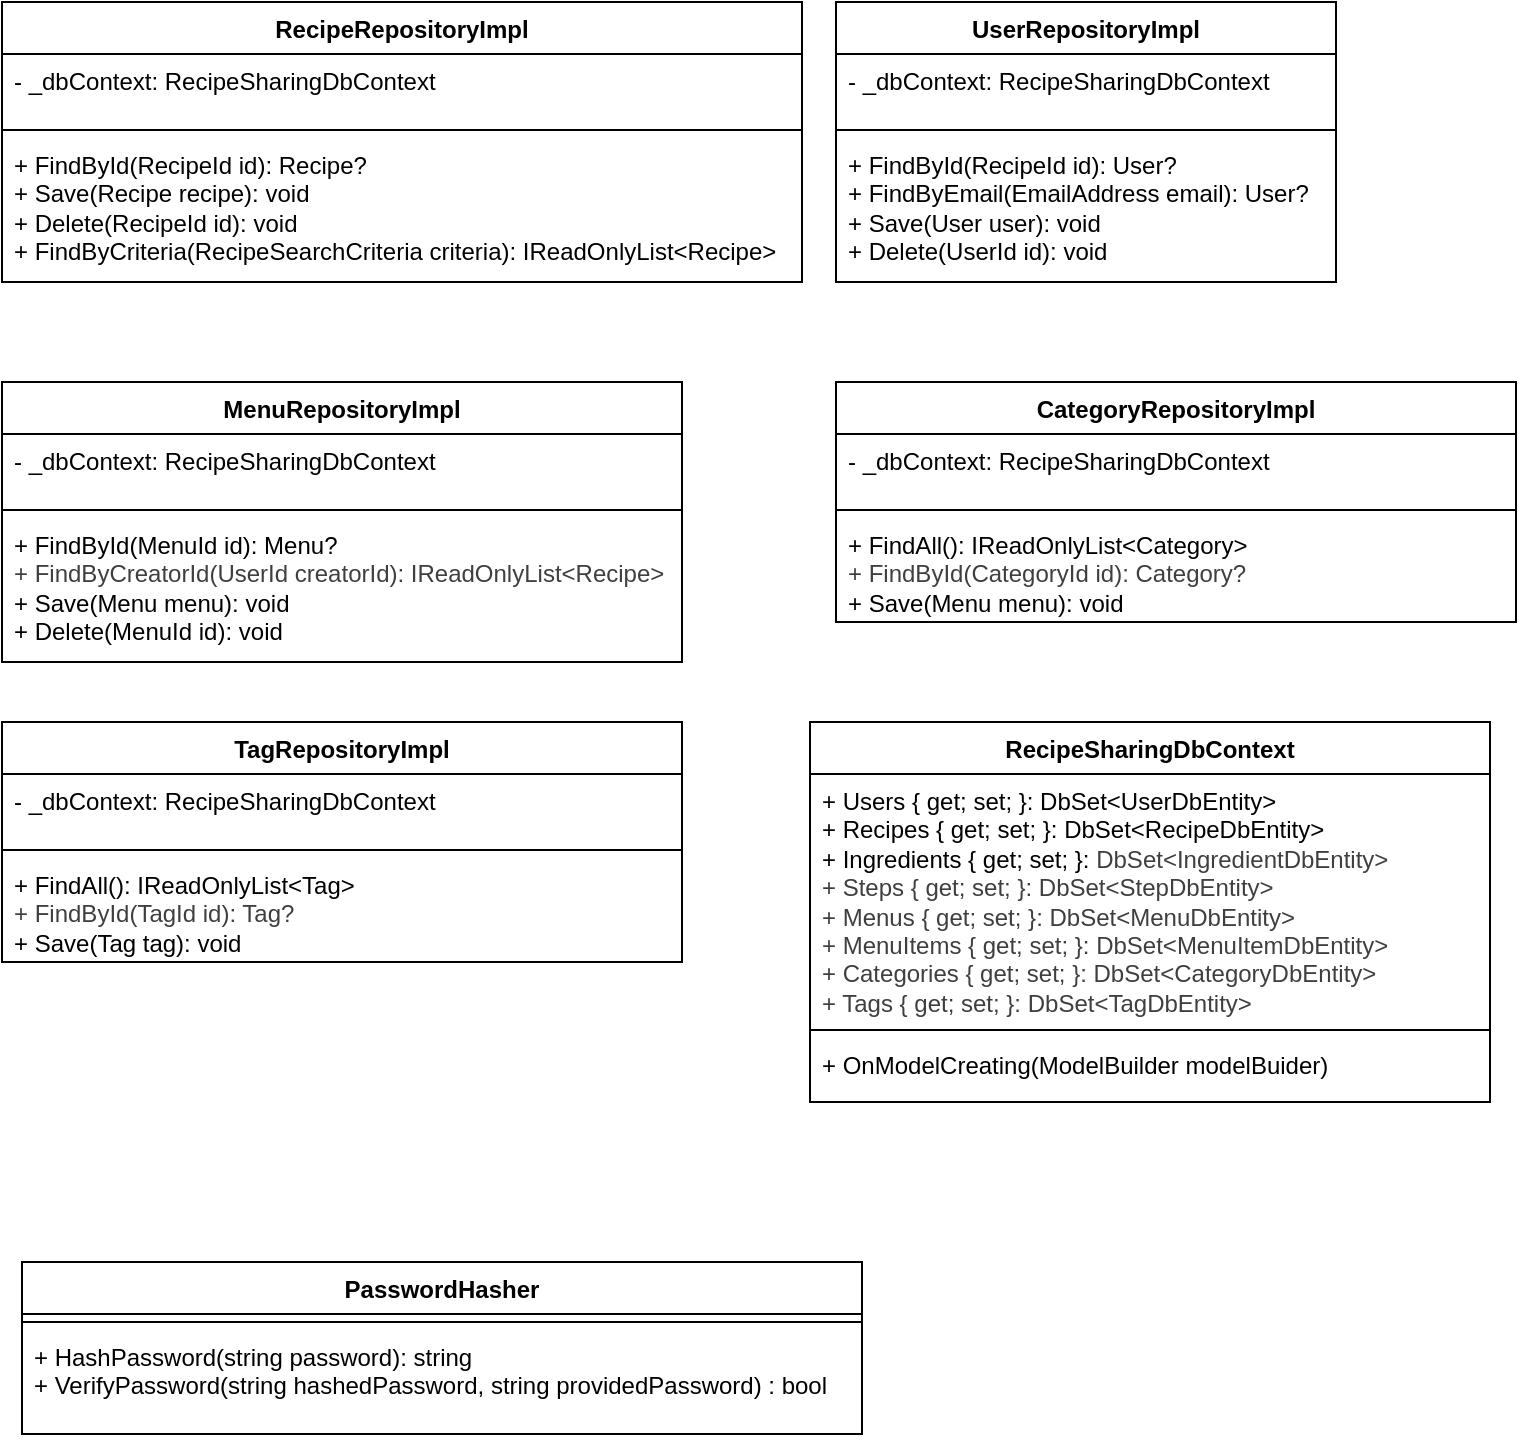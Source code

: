 <mxfile>
    <diagram id="sV9kp7NGZVInr88m_-wX" name="ページ1">
        <mxGraphModel dx="881" dy="459" grid="1" gridSize="10" guides="1" tooltips="1" connect="1" arrows="1" fold="1" page="1" pageScale="1" pageWidth="827" pageHeight="1169" math="0" shadow="0">
            <root>
                <mxCell id="0"/>
                <mxCell id="2" value="Domain Layer" style="locked=1;" parent="0" visible="0"/>
                <mxCell id="14" value="User" style="swimlane;fontStyle=1;align=center;verticalAlign=top;childLayout=stackLayout;horizontal=1;startSize=26;horizontalStack=0;resizeParent=1;resizeParentMax=0;resizeLast=0;collapsible=1;marginBottom=0;whiteSpace=wrap;html=1;" parent="2" vertex="1">
                    <mxGeometry x="40" y="40" width="160" height="200" as="geometry"/>
                </mxCell>
                <mxCell id="15" value="- UserId: int&lt;div&gt;- UserName: string&lt;/div&gt;&lt;div&gt;- Email: string&lt;/div&gt;&lt;div&gt;- PasswordHash: int&lt;/div&gt;&lt;div&gt;- CreatedAt: DateTime&lt;/div&gt;&lt;div&gt;- UpdateAt: DateTime&lt;/div&gt;" style="text;strokeColor=none;fillColor=none;align=left;verticalAlign=top;spacingLeft=4;spacingRight=4;overflow=hidden;rotatable=0;points=[[0,0.5],[1,0.5]];portConstraint=eastwest;whiteSpace=wrap;html=1;" parent="14" vertex="1">
                    <mxGeometry y="26" width="160" height="94" as="geometry"/>
                </mxCell>
                <mxCell id="16" value="" style="line;strokeWidth=1;fillColor=none;align=left;verticalAlign=middle;spacingTop=-1;spacingLeft=3;spacingRight=3;rotatable=0;labelPosition=right;points=[];portConstraint=eastwest;strokeColor=inherit;" parent="14" vertex="1">
                    <mxGeometry y="120" width="160" height="8" as="geometry"/>
                </mxCell>
                <mxCell id="17" value="&lt;div&gt;+ ChangeUserName()&lt;/div&gt;+ ChangePassword()&lt;div&gt;+ UpdateProfile()&lt;/div&gt;&lt;div&gt;+ UpdateLastLoginTime()&lt;/div&gt;" style="text;strokeColor=none;fillColor=none;align=left;verticalAlign=top;spacingLeft=4;spacingRight=4;overflow=hidden;rotatable=0;points=[[0,0.5],[1,0.5]];portConstraint=eastwest;whiteSpace=wrap;html=1;" parent="14" vertex="1">
                    <mxGeometry y="128" width="160" height="72" as="geometry"/>
                </mxCell>
                <mxCell id="22" value="Recipe" style="swimlane;fontStyle=1;align=center;verticalAlign=top;childLayout=stackLayout;horizontal=1;startSize=26;horizontalStack=0;resizeParent=1;resizeParentMax=0;resizeLast=0;collapsible=1;marginBottom=0;whiteSpace=wrap;html=1;" parent="2" vertex="1">
                    <mxGeometry x="230" y="40" width="180" height="400" as="geometry"/>
                </mxCell>
                <mxCell id="23" value="- RecipeId: int&lt;div&gt;&lt;font color=&quot;#000000&quot;&gt;- CreatorId: int&lt;br&gt;&lt;/font&gt;&lt;div&gt;- Title: string&lt;/div&gt;&lt;div&gt;- Description: string&lt;/div&gt;&lt;div&gt;- CookingTime: CookingTime&lt;/div&gt;&lt;div&gt;- ImageUrl: string&lt;/div&gt;&lt;div&gt;- CategoryId: Category&lt;/div&gt;&lt;/div&gt;&lt;div&gt;- IsPublished: bool&lt;/div&gt;&lt;div&gt;- CreatedAt: DateTime&lt;/div&gt;&lt;div&gt;- UpdateAt: DateTime&lt;/div&gt;&lt;div&gt;- Ingredients: List&amp;lt;Ingredient&amp;gt;&lt;/div&gt;&lt;div&gt;- Steps: List&amp;lt;Step&amp;gt;&lt;/div&gt;&lt;div&gt;- TagIds: List&amp;lt;TagId&amp;gt;&lt;/div&gt;" style="text;strokeColor=none;fillColor=none;align=left;verticalAlign=top;spacingLeft=4;spacingRight=4;overflow=hidden;rotatable=0;points=[[0,0.5],[1,0.5]];portConstraint=eastwest;whiteSpace=wrap;html=1;" parent="22" vertex="1">
                    <mxGeometry y="26" width="180" height="194" as="geometry"/>
                </mxCell>
                <mxCell id="24" value="" style="line;strokeWidth=1;fillColor=none;align=left;verticalAlign=middle;spacingTop=-1;spacingLeft=3;spacingRight=3;rotatable=0;labelPosition=right;points=[];portConstraint=eastwest;strokeColor=inherit;" parent="22" vertex="1">
                    <mxGeometry y="220" width="180" height="8" as="geometry"/>
                </mxCell>
                <mxCell id="25" value="&lt;div&gt;+ UpdateDetails()&lt;/div&gt;&lt;div&gt;+ AddIngredient()&lt;/div&gt;&lt;div&gt;+ REmoveIngredient()&lt;/div&gt;&lt;div&gt;+ UpdateIngredient()&lt;/div&gt;&lt;div&gt;+ AddStep()&lt;/div&gt;&lt;div&gt;+ RemoveStep()&lt;/div&gt;&lt;div&gt;+ UpdateStep()&lt;/div&gt;+ AddTog()&lt;div&gt;+ RemoveTag()&lt;/div&gt;&lt;div&gt;+ Publish()&lt;/div&gt;&lt;div&gt;+ Unpublish()&lt;/div&gt;" style="text;strokeColor=none;fillColor=none;align=left;verticalAlign=top;spacingLeft=4;spacingRight=4;overflow=hidden;rotatable=0;points=[[0,0.5],[1,0.5]];portConstraint=eastwest;whiteSpace=wrap;html=1;" parent="22" vertex="1">
                    <mxGeometry y="228" width="180" height="172" as="geometry"/>
                </mxCell>
                <mxCell id="26" value="Ingredient" style="swimlane;fontStyle=1;align=center;verticalAlign=top;childLayout=stackLayout;horizontal=1;startSize=26;horizontalStack=0;resizeParent=1;resizeParentMax=0;resizeLast=0;collapsible=1;marginBottom=0;whiteSpace=wrap;html=1;" parent="2" vertex="1">
                    <mxGeometry x="440" y="40" width="160" height="130" as="geometry"/>
                </mxCell>
                <mxCell id="27" value="- IngredientId: int&lt;div&gt;- Name: string&lt;/div&gt;&lt;div&gt;- Quantity: int&lt;/div&gt;" style="text;strokeColor=none;fillColor=none;align=left;verticalAlign=top;spacingLeft=4;spacingRight=4;overflow=hidden;rotatable=0;points=[[0,0.5],[1,0.5]];portConstraint=eastwest;whiteSpace=wrap;html=1;" parent="26" vertex="1">
                    <mxGeometry y="26" width="160" height="54" as="geometry"/>
                </mxCell>
                <mxCell id="28" value="" style="line;strokeWidth=1;fillColor=none;align=left;verticalAlign=middle;spacingTop=-1;spacingLeft=3;spacingRight=3;rotatable=0;labelPosition=right;points=[];portConstraint=eastwest;strokeColor=inherit;" parent="26" vertex="1">
                    <mxGeometry y="80" width="160" height="8" as="geometry"/>
                </mxCell>
                <mxCell id="29" value="&lt;div&gt;+ UpdateQuantiry()&lt;/div&gt;&lt;div&gt;+ UpdateName()&lt;/div&gt;" style="text;strokeColor=none;fillColor=none;align=left;verticalAlign=top;spacingLeft=4;spacingRight=4;overflow=hidden;rotatable=0;points=[[0,0.5],[1,0.5]];portConstraint=eastwest;whiteSpace=wrap;html=1;" parent="26" vertex="1">
                    <mxGeometry y="88" width="160" height="42" as="geometry"/>
                </mxCell>
                <mxCell id="30" value="Step" style="swimlane;fontStyle=1;align=center;verticalAlign=top;childLayout=stackLayout;horizontal=1;startSize=26;horizontalStack=0;resizeParent=1;resizeParentMax=0;resizeLast=0;collapsible=1;marginBottom=0;whiteSpace=wrap;html=1;" parent="2" vertex="1">
                    <mxGeometry x="630" y="40" width="160" height="130" as="geometry"/>
                </mxCell>
                <mxCell id="31" value="- StepId: int&lt;div&gt;- OrderNumber: int&lt;/div&gt;&lt;div&gt;- Description: string&lt;/div&gt;" style="text;strokeColor=none;fillColor=none;align=left;verticalAlign=top;spacingLeft=4;spacingRight=4;overflow=hidden;rotatable=0;points=[[0,0.5],[1,0.5]];portConstraint=eastwest;whiteSpace=wrap;html=1;" parent="30" vertex="1">
                    <mxGeometry y="26" width="160" height="54" as="geometry"/>
                </mxCell>
                <mxCell id="32" value="" style="line;strokeWidth=1;fillColor=none;align=left;verticalAlign=middle;spacingTop=-1;spacingLeft=3;spacingRight=3;rotatable=0;labelPosition=right;points=[];portConstraint=eastwest;strokeColor=inherit;" parent="30" vertex="1">
                    <mxGeometry y="80" width="160" height="8" as="geometry"/>
                </mxCell>
                <mxCell id="33" value="&lt;div&gt;+ UpdateDescription()&lt;/div&gt;&lt;div&gt;+ UpdateOrderNumber()&lt;/div&gt;" style="text;strokeColor=none;fillColor=none;align=left;verticalAlign=top;spacingLeft=4;spacingRight=4;overflow=hidden;rotatable=0;points=[[0,0.5],[1,0.5]];portConstraint=eastwest;whiteSpace=wrap;html=1;" parent="30" vertex="1">
                    <mxGeometry y="88" width="160" height="42" as="geometry"/>
                </mxCell>
                <mxCell id="34" value="Menu" style="swimlane;fontStyle=1;align=center;verticalAlign=top;childLayout=stackLayout;horizontal=1;startSize=26;horizontalStack=0;resizeParent=1;resizeParentMax=0;resizeLast=0;collapsible=1;marginBottom=0;whiteSpace=wrap;html=1;" parent="2" vertex="1">
                    <mxGeometry x="820" y="40" width="200" height="150" as="geometry"/>
                </mxCell>
                <mxCell id="35" value="- MenuId: int&lt;div&gt;- CreatorId: int&lt;/div&gt;&lt;div&gt;- MenuDate: DateOnly&lt;/div&gt;&lt;div&gt;- MenuItems: List&amp;lt;MenuItem&amp;gt;&lt;/div&gt;" style="text;strokeColor=none;fillColor=none;align=left;verticalAlign=top;spacingLeft=4;spacingRight=4;overflow=hidden;rotatable=0;points=[[0,0.5],[1,0.5]];portConstraint=eastwest;whiteSpace=wrap;html=1;" parent="34" vertex="1">
                    <mxGeometry y="26" width="200" height="64" as="geometry"/>
                </mxCell>
                <mxCell id="36" value="" style="line;strokeWidth=1;fillColor=none;align=left;verticalAlign=middle;spacingTop=-1;spacingLeft=3;spacingRight=3;rotatable=0;labelPosition=right;points=[];portConstraint=eastwest;strokeColor=inherit;" parent="34" vertex="1">
                    <mxGeometry y="90" width="200" height="8" as="geometry"/>
                </mxCell>
                <mxCell id="37" value="&lt;div&gt;+ AddMenuItem()&lt;/div&gt;&lt;div&gt;+ RemoveMenuItem()&lt;/div&gt;&lt;div&gt;+ UpdateMenuItemServingCount()&lt;/div&gt;" style="text;strokeColor=none;fillColor=none;align=left;verticalAlign=top;spacingLeft=4;spacingRight=4;overflow=hidden;rotatable=0;points=[[0,0.5],[1,0.5]];portConstraint=eastwest;whiteSpace=wrap;html=1;" parent="34" vertex="1">
                    <mxGeometry y="98" width="200" height="52" as="geometry"/>
                </mxCell>
                <mxCell id="38" value="MenuItem" style="swimlane;fontStyle=1;align=center;verticalAlign=top;childLayout=stackLayout;horizontal=1;startSize=26;horizontalStack=0;resizeParent=1;resizeParentMax=0;resizeLast=0;collapsible=1;marginBottom=0;whiteSpace=wrap;html=1;" parent="2" vertex="1">
                    <mxGeometry x="1050" y="40" width="200" height="120" as="geometry"/>
                </mxCell>
                <mxCell id="39" value="- MenuItemId: int&lt;div&gt;- Recipe: int&lt;/div&gt;&lt;div&gt;- ServingCount: int&lt;/div&gt;" style="text;strokeColor=none;fillColor=none;align=left;verticalAlign=top;spacingLeft=4;spacingRight=4;overflow=hidden;rotatable=0;points=[[0,0.5],[1,0.5]];portConstraint=eastwest;whiteSpace=wrap;html=1;" parent="38" vertex="1">
                    <mxGeometry y="26" width="200" height="54" as="geometry"/>
                </mxCell>
                <mxCell id="40" value="" style="line;strokeWidth=1;fillColor=none;align=left;verticalAlign=middle;spacingTop=-1;spacingLeft=3;spacingRight=3;rotatable=0;labelPosition=right;points=[];portConstraint=eastwest;strokeColor=inherit;" parent="38" vertex="1">
                    <mxGeometry y="80" width="200" height="8" as="geometry"/>
                </mxCell>
                <mxCell id="41" value="+ UpdateSevingCount()" style="text;strokeColor=none;fillColor=none;align=left;verticalAlign=top;spacingLeft=4;spacingRight=4;overflow=hidden;rotatable=0;points=[[0,0.5],[1,0.5]];portConstraint=eastwest;whiteSpace=wrap;html=1;" parent="38" vertex="1">
                    <mxGeometry y="88" width="200" height="32" as="geometry"/>
                </mxCell>
                <mxCell id="42" value="Category" style="swimlane;fontStyle=0;align=center;verticalAlign=top;childLayout=stackLayout;horizontal=1;startSize=26;horizontalStack=0;resizeParent=1;resizeParentMax=0;resizeLast=0;collapsible=1;marginBottom=0;whiteSpace=wrap;html=1;" parent="2" vertex="1">
                    <mxGeometry x="1280" y="40" width="140" height="110" as="geometry"/>
                </mxCell>
                <mxCell id="43" value="- CategoryId: int&lt;div&gt;- Name: string&lt;/div&gt;" style="text;strokeColor=none;fillColor=none;align=left;verticalAlign=top;spacingLeft=4;spacingRight=4;overflow=hidden;rotatable=0;points=[[0,0.5],[1,0.5]];portConstraint=eastwest;whiteSpace=wrap;html=1;" parent="42" vertex="1">
                    <mxGeometry y="26" width="140" height="44" as="geometry"/>
                </mxCell>
                <mxCell id="44" value="" style="line;strokeWidth=1;fillColor=none;align=left;verticalAlign=middle;spacingTop=-1;spacingLeft=3;spacingRight=3;rotatable=0;labelPosition=right;points=[];portConstraint=eastwest;strokeColor=inherit;" parent="42" vertex="1">
                    <mxGeometry y="70" width="140" height="8" as="geometry"/>
                </mxCell>
                <mxCell id="45" value="+ ChangeName()" style="text;strokeColor=none;fillColor=none;align=left;verticalAlign=top;spacingLeft=4;spacingRight=4;overflow=hidden;rotatable=0;points=[[0,0.5],[1,0.5]];portConstraint=eastwest;whiteSpace=wrap;html=1;" parent="42" vertex="1">
                    <mxGeometry y="78" width="140" height="32" as="geometry"/>
                </mxCell>
                <mxCell id="46" value="Tag" style="swimlane;fontStyle=0;align=center;verticalAlign=top;childLayout=stackLayout;horizontal=1;startSize=26;horizontalStack=0;resizeParent=1;resizeParentMax=0;resizeLast=0;collapsible=1;marginBottom=0;whiteSpace=wrap;html=1;" parent="2" vertex="1">
                    <mxGeometry x="1450" y="40" width="140" height="110" as="geometry"/>
                </mxCell>
                <mxCell id="47" value="- TagId: int&lt;div&gt;- Name: string&lt;/div&gt;" style="text;strokeColor=none;fillColor=none;align=left;verticalAlign=top;spacingLeft=4;spacingRight=4;overflow=hidden;rotatable=0;points=[[0,0.5],[1,0.5]];portConstraint=eastwest;whiteSpace=wrap;html=1;" parent="46" vertex="1">
                    <mxGeometry y="26" width="140" height="44" as="geometry"/>
                </mxCell>
                <mxCell id="48" value="" style="line;strokeWidth=1;fillColor=none;align=left;verticalAlign=middle;spacingTop=-1;spacingLeft=3;spacingRight=3;rotatable=0;labelPosition=right;points=[];portConstraint=eastwest;strokeColor=inherit;" parent="46" vertex="1">
                    <mxGeometry y="70" width="140" height="8" as="geometry"/>
                </mxCell>
                <mxCell id="49" value="+ ChangeName()" style="text;strokeColor=none;fillColor=none;align=left;verticalAlign=top;spacingLeft=4;spacingRight=4;overflow=hidden;rotatable=0;points=[[0,0.5],[1,0.5]];portConstraint=eastwest;whiteSpace=wrap;html=1;" parent="46" vertex="1">
                    <mxGeometry y="78" width="140" height="32" as="geometry"/>
                </mxCell>
                <mxCell id="50" value="UserId" style="swimlane;fontStyle=1;align=center;verticalAlign=top;childLayout=stackLayout;horizontal=1;startSize=26;horizontalStack=0;resizeParent=1;resizeParentMax=0;resizeLast=0;collapsible=1;marginBottom=0;whiteSpace=wrap;html=1;" parent="2" vertex="1">
                    <mxGeometry x="40" y="490" width="130" height="120" as="geometry"/>
                </mxCell>
                <mxCell id="51" value="- Value: Guid or int" style="text;strokeColor=none;fillColor=none;align=left;verticalAlign=top;spacingLeft=4;spacingRight=4;overflow=hidden;rotatable=0;points=[[0,0.5],[1,0.5]];portConstraint=eastwest;whiteSpace=wrap;html=1;" parent="50" vertex="1">
                    <mxGeometry y="26" width="130" height="24" as="geometry"/>
                </mxCell>
                <mxCell id="52" value="" style="line;strokeWidth=1;fillColor=none;align=left;verticalAlign=middle;spacingTop=-1;spacingLeft=3;spacingRight=3;rotatable=0;labelPosition=right;points=[];portConstraint=eastwest;strokeColor=inherit;" parent="50" vertex="1">
                    <mxGeometry y="50" width="130" height="8" as="geometry"/>
                </mxCell>
                <mxCell id="53" value="&lt;div&gt;+ Eqauls()&lt;/div&gt;&lt;div&gt;+ GetHashCode()&lt;/div&gt;&lt;div&gt;+ ToString()&lt;/div&gt;" style="text;strokeColor=none;fillColor=none;align=left;verticalAlign=top;spacingLeft=4;spacingRight=4;overflow=hidden;rotatable=0;points=[[0,0.5],[1,0.5]];portConstraint=eastwest;whiteSpace=wrap;html=1;" parent="50" vertex="1">
                    <mxGeometry y="58" width="130" height="62" as="geometry"/>
                </mxCell>
                <mxCell id="54" value="MenuId" style="swimlane;fontStyle=1;align=center;verticalAlign=top;childLayout=stackLayout;horizontal=1;startSize=26;horizontalStack=0;resizeParent=1;resizeParentMax=0;resizeLast=0;collapsible=1;marginBottom=0;whiteSpace=wrap;html=1;" parent="2" vertex="1">
                    <mxGeometry x="200" y="490" width="130" height="120" as="geometry"/>
                </mxCell>
                <mxCell id="55" value="- Value: Guid or int" style="text;strokeColor=none;fillColor=none;align=left;verticalAlign=top;spacingLeft=4;spacingRight=4;overflow=hidden;rotatable=0;points=[[0,0.5],[1,0.5]];portConstraint=eastwest;whiteSpace=wrap;html=1;" parent="54" vertex="1">
                    <mxGeometry y="26" width="130" height="24" as="geometry"/>
                </mxCell>
                <mxCell id="56" value="" style="line;strokeWidth=1;fillColor=none;align=left;verticalAlign=middle;spacingTop=-1;spacingLeft=3;spacingRight=3;rotatable=0;labelPosition=right;points=[];portConstraint=eastwest;strokeColor=inherit;" parent="54" vertex="1">
                    <mxGeometry y="50" width="130" height="8" as="geometry"/>
                </mxCell>
                <mxCell id="57" value="&lt;div&gt;+ Eqauls()&lt;/div&gt;&lt;div&gt;+ GetHashCode()&lt;/div&gt;&lt;div&gt;+ ToString()&lt;/div&gt;" style="text;strokeColor=none;fillColor=none;align=left;verticalAlign=top;spacingLeft=4;spacingRight=4;overflow=hidden;rotatable=0;points=[[0,0.5],[1,0.5]];portConstraint=eastwest;whiteSpace=wrap;html=1;" parent="54" vertex="1">
                    <mxGeometry y="58" width="130" height="62" as="geometry"/>
                </mxCell>
                <mxCell id="58" value="CategoryId" style="swimlane;fontStyle=1;align=center;verticalAlign=top;childLayout=stackLayout;horizontal=1;startSize=26;horizontalStack=0;resizeParent=1;resizeParentMax=0;resizeLast=0;collapsible=1;marginBottom=0;whiteSpace=wrap;html=1;" parent="2" vertex="1">
                    <mxGeometry x="360" y="490" width="130" height="120" as="geometry"/>
                </mxCell>
                <mxCell id="59" value="- Value: Guid or int" style="text;strokeColor=none;fillColor=none;align=left;verticalAlign=top;spacingLeft=4;spacingRight=4;overflow=hidden;rotatable=0;points=[[0,0.5],[1,0.5]];portConstraint=eastwest;whiteSpace=wrap;html=1;" parent="58" vertex="1">
                    <mxGeometry y="26" width="130" height="24" as="geometry"/>
                </mxCell>
                <mxCell id="60" value="" style="line;strokeWidth=1;fillColor=none;align=left;verticalAlign=middle;spacingTop=-1;spacingLeft=3;spacingRight=3;rotatable=0;labelPosition=right;points=[];portConstraint=eastwest;strokeColor=inherit;" parent="58" vertex="1">
                    <mxGeometry y="50" width="130" height="8" as="geometry"/>
                </mxCell>
                <mxCell id="61" value="&lt;div&gt;+ Eqauls()&lt;/div&gt;&lt;div&gt;+ GetHashCode()&lt;/div&gt;&lt;div&gt;+ ToString()&lt;/div&gt;" style="text;strokeColor=none;fillColor=none;align=left;verticalAlign=top;spacingLeft=4;spacingRight=4;overflow=hidden;rotatable=0;points=[[0,0.5],[1,0.5]];portConstraint=eastwest;whiteSpace=wrap;html=1;" parent="58" vertex="1">
                    <mxGeometry y="58" width="130" height="62" as="geometry"/>
                </mxCell>
                <mxCell id="62" value="RecipeId" style="swimlane;fontStyle=1;align=center;verticalAlign=top;childLayout=stackLayout;horizontal=1;startSize=26;horizontalStack=0;resizeParent=1;resizeParentMax=0;resizeLast=0;collapsible=1;marginBottom=0;whiteSpace=wrap;html=1;" parent="2" vertex="1">
                    <mxGeometry x="520" y="490" width="130" height="120" as="geometry"/>
                </mxCell>
                <mxCell id="63" value="- Value: Guid or int" style="text;strokeColor=none;fillColor=none;align=left;verticalAlign=top;spacingLeft=4;spacingRight=4;overflow=hidden;rotatable=0;points=[[0,0.5],[1,0.5]];portConstraint=eastwest;whiteSpace=wrap;html=1;" parent="62" vertex="1">
                    <mxGeometry y="26" width="130" height="24" as="geometry"/>
                </mxCell>
                <mxCell id="64" value="" style="line;strokeWidth=1;fillColor=none;align=left;verticalAlign=middle;spacingTop=-1;spacingLeft=3;spacingRight=3;rotatable=0;labelPosition=right;points=[];portConstraint=eastwest;strokeColor=inherit;" parent="62" vertex="1">
                    <mxGeometry y="50" width="130" height="8" as="geometry"/>
                </mxCell>
                <mxCell id="65" value="&lt;div&gt;+ Eqauls()&lt;/div&gt;&lt;div&gt;+ GetHashCode()&lt;/div&gt;&lt;div&gt;+ ToString()&lt;/div&gt;" style="text;strokeColor=none;fillColor=none;align=left;verticalAlign=top;spacingLeft=4;spacingRight=4;overflow=hidden;rotatable=0;points=[[0,0.5],[1,0.5]];portConstraint=eastwest;whiteSpace=wrap;html=1;" parent="62" vertex="1">
                    <mxGeometry y="58" width="130" height="62" as="geometry"/>
                </mxCell>
                <mxCell id="66" value="TagId&lt;span style=&quot;font-family: monospace; font-size: 0px; font-weight: 400; text-align: start; text-wrap-mode: nowrap;&quot;&gt;%3CmxGraphModel%3E%3Croot%3E%3CmxCell%20id%3D%220%22%2F%3E%3CmxCell%20id%3D%221%22%20parent%3D%220%22%2F%3E%3CmxCell%20id%3D%222%22%20value%3D%22RecipeId%22%20style%3D%22swimlane%3BfontStyle%3D1%3Balign%3Dcenter%3BverticalAlign%3Dtop%3BchildLayout%3DstackLayout%3Bhorizontal%3D1%3BstartSize%3D26%3BhorizontalStack%3D0%3BresizeParent%3D1%3BresizeParentMax%3D0%3BresizeLast%3D0%3Bcollapsible%3D1%3BmarginBottom%3D0%3BwhiteSpace%3Dwrap%3Bhtml%3D1%3B%22%20vertex%3D%221%22%20parent%3D%221%22%3E%3CmxGeometry%20x%3D%22810%22%20y%3D%22800%22%20width%3D%22130%22%20height%3D%22120%22%20as%3D%22geometry%22%2F%3E%3C%2FmxCell%3E%3CmxCell%20id%3D%223%22%20value%3D%22-%20Value%3A%20Guid%20or%20int%22%20style%3D%22text%3BstrokeColor%3Dnone%3BfillColor%3Dnone%3Balign%3Dleft%3BverticalAlign%3Dtop%3BspacingLeft%3D4%3BspacingRight%3D4%3Boverflow%3Dhidden%3Brotatable%3D0%3Bpoints%3D%5B%5B0%2C0.5%5D%2C%5B1%2C0.5%5D%5D%3BportConstraint%3Deastwest%3BwhiteSpace%3Dwrap%3Bhtml%3D1%3B%22%20vertex%3D%221%22%20parent%3D%222%22%3E%3CmxGeometry%20y%3D%2226%22%20width%3D%22130%22%20height%3D%2224%22%20as%3D%22geometry%22%2F%3E%3C%2FmxCell%3E%3CmxCell%20id%3D%224%22%20value%3D%22%22%20style%3D%22line%3BstrokeWidth%3D1%3BfillColor%3Dnone%3Balign%3Dleft%3BverticalAlign%3Dmiddle%3BspacingTop%3D-1%3BspacingLeft%3D3%3BspacingRight%3D3%3Brotatable%3D0%3BlabelPosition%3Dright%3Bpoints%3D%5B%5D%3BportConstraint%3Deastwest%3BstrokeColor%3Dinherit%3B%22%20vertex%3D%221%22%20parent%3D%222%22%3E%3CmxGeometry%20y%3D%2250%22%20width%3D%22130%22%20height%3D%228%22%20as%3D%22geometry%22%2F%3E%3C%2FmxCell%3E%3CmxCell%20id%3D%225%22%20value%3D%22%26lt%3Bdiv%26gt%3B%2B%20Eqauls()%26lt%3B%2Fdiv%26gt%3B%26lt%3Bdiv%26gt%3B%2B%20GetHashCode()%26lt%3B%2Fdiv%26gt%3B%26lt%3Bdiv%26gt%3B%2B%20ToString()%26lt%3B%2Fdiv%26gt%3B%22%20style%3D%22text%3BstrokeColor%3Dnone%3BfillColor%3Dnone%3Balign%3Dleft%3BverticalAlign%3Dtop%3BspacingLeft%3D4%3BspacingRight%3D4%3Boverflow%3Dhidden%3Brotatable%3D0%3Bpoints%3D%5B%5B0%2C0.5%5D%2C%5B1%2C0.5%5D%5D%3BportConstraint%3Deastwest%3BwhiteSpace%3Dwrap%3Bhtml%3D1%3B%22%20vertex%3D%221%22%20parent%3D%222%22%3E%3CmxGeometry%20y%3D%2258%22%20width%3D%22130%22%20height%3D%2262%22%20as%3D%22geometry%22%2F%3E%3C%2FmxCell%3E%3C%2Froot%3E%3C%2FmxGraphModel%3E&lt;/span&gt;" style="swimlane;fontStyle=1;align=center;verticalAlign=top;childLayout=stackLayout;horizontal=1;startSize=26;horizontalStack=0;resizeParent=1;resizeParentMax=0;resizeLast=0;collapsible=1;marginBottom=0;whiteSpace=wrap;html=1;" parent="2" vertex="1">
                    <mxGeometry x="680" y="490" width="130" height="120" as="geometry"/>
                </mxCell>
                <mxCell id="67" value="- Value: Guid or int" style="text;strokeColor=none;fillColor=none;align=left;verticalAlign=top;spacingLeft=4;spacingRight=4;overflow=hidden;rotatable=0;points=[[0,0.5],[1,0.5]];portConstraint=eastwest;whiteSpace=wrap;html=1;" parent="66" vertex="1">
                    <mxGeometry y="26" width="130" height="24" as="geometry"/>
                </mxCell>
                <mxCell id="68" value="" style="line;strokeWidth=1;fillColor=none;align=left;verticalAlign=middle;spacingTop=-1;spacingLeft=3;spacingRight=3;rotatable=0;labelPosition=right;points=[];portConstraint=eastwest;strokeColor=inherit;" parent="66" vertex="1">
                    <mxGeometry y="50" width="130" height="8" as="geometry"/>
                </mxCell>
                <mxCell id="69" value="&lt;div&gt;+ Eqauls()&lt;/div&gt;&lt;div&gt;+ GetHashCode()&lt;/div&gt;&lt;div&gt;+ ToString()&lt;/div&gt;" style="text;strokeColor=none;fillColor=none;align=left;verticalAlign=top;spacingLeft=4;spacingRight=4;overflow=hidden;rotatable=0;points=[[0,0.5],[1,0.5]];portConstraint=eastwest;whiteSpace=wrap;html=1;" parent="66" vertex="1">
                    <mxGeometry y="58" width="130" height="62" as="geometry"/>
                </mxCell>
                <mxCell id="70" value="IngredientId" style="swimlane;fontStyle=1;align=center;verticalAlign=top;childLayout=stackLayout;horizontal=1;startSize=26;horizontalStack=0;resizeParent=1;resizeParentMax=0;resizeLast=0;collapsible=1;marginBottom=0;whiteSpace=wrap;html=1;" parent="2" vertex="1">
                    <mxGeometry x="840" y="490" width="130" height="120" as="geometry"/>
                </mxCell>
                <mxCell id="71" value="- Value: Guid or int" style="text;strokeColor=none;fillColor=none;align=left;verticalAlign=top;spacingLeft=4;spacingRight=4;overflow=hidden;rotatable=0;points=[[0,0.5],[1,0.5]];portConstraint=eastwest;whiteSpace=wrap;html=1;" parent="70" vertex="1">
                    <mxGeometry y="26" width="130" height="24" as="geometry"/>
                </mxCell>
                <mxCell id="72" value="" style="line;strokeWidth=1;fillColor=none;align=left;verticalAlign=middle;spacingTop=-1;spacingLeft=3;spacingRight=3;rotatable=0;labelPosition=right;points=[];portConstraint=eastwest;strokeColor=inherit;" parent="70" vertex="1">
                    <mxGeometry y="50" width="130" height="8" as="geometry"/>
                </mxCell>
                <mxCell id="73" value="&lt;div&gt;+ Eqauls()&lt;/div&gt;&lt;div&gt;+ GetHashCode()&lt;/div&gt;&lt;div&gt;+ ToString()&lt;/div&gt;" style="text;strokeColor=none;fillColor=none;align=left;verticalAlign=top;spacingLeft=4;spacingRight=4;overflow=hidden;rotatable=0;points=[[0,0.5],[1,0.5]];portConstraint=eastwest;whiteSpace=wrap;html=1;" parent="70" vertex="1">
                    <mxGeometry y="58" width="130" height="62" as="geometry"/>
                </mxCell>
                <mxCell id="74" value="StepId" style="swimlane;fontStyle=1;align=center;verticalAlign=top;childLayout=stackLayout;horizontal=1;startSize=26;horizontalStack=0;resizeParent=1;resizeParentMax=0;resizeLast=0;collapsible=1;marginBottom=0;whiteSpace=wrap;html=1;" parent="2" vertex="1">
                    <mxGeometry x="1000" y="490" width="130" height="120" as="geometry"/>
                </mxCell>
                <mxCell id="75" value="- Value: Guid or int" style="text;strokeColor=none;fillColor=none;align=left;verticalAlign=top;spacingLeft=4;spacingRight=4;overflow=hidden;rotatable=0;points=[[0,0.5],[1,0.5]];portConstraint=eastwest;whiteSpace=wrap;html=1;" parent="74" vertex="1">
                    <mxGeometry y="26" width="130" height="24" as="geometry"/>
                </mxCell>
                <mxCell id="76" value="" style="line;strokeWidth=1;fillColor=none;align=left;verticalAlign=middle;spacingTop=-1;spacingLeft=3;spacingRight=3;rotatable=0;labelPosition=right;points=[];portConstraint=eastwest;strokeColor=inherit;" parent="74" vertex="1">
                    <mxGeometry y="50" width="130" height="8" as="geometry"/>
                </mxCell>
                <mxCell id="77" value="&lt;div&gt;+ Eqauls()&lt;/div&gt;&lt;div&gt;+ GetHashCode()&lt;/div&gt;&lt;div&gt;+ ToString()&lt;/div&gt;" style="text;strokeColor=none;fillColor=none;align=left;verticalAlign=top;spacingLeft=4;spacingRight=4;overflow=hidden;rotatable=0;points=[[0,0.5],[1,0.5]];portConstraint=eastwest;whiteSpace=wrap;html=1;" parent="74" vertex="1">
                    <mxGeometry y="58" width="130" height="62" as="geometry"/>
                </mxCell>
                <mxCell id="78" value="MenuItemId" style="swimlane;fontStyle=1;align=center;verticalAlign=top;childLayout=stackLayout;horizontal=1;startSize=26;horizontalStack=0;resizeParent=1;resizeParentMax=0;resizeLast=0;collapsible=1;marginBottom=0;whiteSpace=wrap;html=1;" parent="2" vertex="1">
                    <mxGeometry x="1160" y="490" width="130" height="120" as="geometry"/>
                </mxCell>
                <mxCell id="79" value="- Value: Guid or int" style="text;strokeColor=none;fillColor=none;align=left;verticalAlign=top;spacingLeft=4;spacingRight=4;overflow=hidden;rotatable=0;points=[[0,0.5],[1,0.5]];portConstraint=eastwest;whiteSpace=wrap;html=1;" parent="78" vertex="1">
                    <mxGeometry y="26" width="130" height="24" as="geometry"/>
                </mxCell>
                <mxCell id="80" value="" style="line;strokeWidth=1;fillColor=none;align=left;verticalAlign=middle;spacingTop=-1;spacingLeft=3;spacingRight=3;rotatable=0;labelPosition=right;points=[];portConstraint=eastwest;strokeColor=inherit;" parent="78" vertex="1">
                    <mxGeometry y="50" width="130" height="8" as="geometry"/>
                </mxCell>
                <mxCell id="81" value="&lt;div&gt;+ Eqauls()&lt;/div&gt;&lt;div&gt;+ GetHashCode()&lt;/div&gt;&lt;div&gt;+ ToString()&lt;/div&gt;" style="text;strokeColor=none;fillColor=none;align=left;verticalAlign=top;spacingLeft=4;spacingRight=4;overflow=hidden;rotatable=0;points=[[0,0.5],[1,0.5]];portConstraint=eastwest;whiteSpace=wrap;html=1;" parent="78" vertex="1">
                    <mxGeometry y="58" width="130" height="62" as="geometry"/>
                </mxCell>
                <mxCell id="82" value="CookingTime" style="swimlane;fontStyle=1;align=center;verticalAlign=top;childLayout=stackLayout;horizontal=1;startSize=26;horizontalStack=0;resizeParent=1;resizeParentMax=0;resizeLast=0;collapsible=1;marginBottom=0;whiteSpace=wrap;html=1;" parent="2" vertex="1">
                    <mxGeometry x="1320" y="490" width="130" height="130" as="geometry"/>
                </mxCell>
                <mxCell id="83" value="- Minutes: int" style="text;strokeColor=none;fillColor=none;align=left;verticalAlign=top;spacingLeft=4;spacingRight=4;overflow=hidden;rotatable=0;points=[[0,0.5],[1,0.5]];portConstraint=eastwest;whiteSpace=wrap;html=1;" parent="82" vertex="1">
                    <mxGeometry y="26" width="130" height="24" as="geometry"/>
                </mxCell>
                <mxCell id="84" value="" style="line;strokeWidth=1;fillColor=none;align=left;verticalAlign=middle;spacingTop=-1;spacingLeft=3;spacingRight=3;rotatable=0;labelPosition=right;points=[];portConstraint=eastwest;strokeColor=inherit;" parent="82" vertex="1">
                    <mxGeometry y="50" width="130" height="8" as="geometry"/>
                </mxCell>
                <mxCell id="85" value="&lt;div&gt;+ Add()&lt;/div&gt;&lt;div&gt;+ Equals()&lt;/div&gt;&lt;div&gt;+ GetHashCode()&lt;/div&gt;&lt;div&gt;+ ToString()&lt;/div&gt;" style="text;strokeColor=none;fillColor=none;align=left;verticalAlign=top;spacingLeft=4;spacingRight=4;overflow=hidden;rotatable=0;points=[[0,0.5],[1,0.5]];portConstraint=eastwest;whiteSpace=wrap;html=1;" parent="82" vertex="1">
                    <mxGeometry y="58" width="130" height="72" as="geometry"/>
                </mxCell>
                <mxCell id="86" value="Quantity" style="swimlane;fontStyle=1;align=center;verticalAlign=top;childLayout=stackLayout;horizontal=1;startSize=26;horizontalStack=0;resizeParent=1;resizeParentMax=0;resizeLast=0;collapsible=1;marginBottom=0;whiteSpace=wrap;html=1;" parent="2" vertex="1">
                    <mxGeometry x="1480" y="490" width="130" height="140" as="geometry"/>
                </mxCell>
                <mxCell id="87" value="- Value: int&lt;div&gt;- Unit: string&lt;/div&gt;" style="text;strokeColor=none;fillColor=none;align=left;verticalAlign=top;spacingLeft=4;spacingRight=4;overflow=hidden;rotatable=0;points=[[0,0.5],[1,0.5]];portConstraint=eastwest;whiteSpace=wrap;html=1;" parent="86" vertex="1">
                    <mxGeometry y="26" width="130" height="34" as="geometry"/>
                </mxCell>
                <mxCell id="88" value="" style="line;strokeWidth=1;fillColor=none;align=left;verticalAlign=middle;spacingTop=-1;spacingLeft=3;spacingRight=3;rotatable=0;labelPosition=right;points=[];portConstraint=eastwest;strokeColor=inherit;" parent="86" vertex="1">
                    <mxGeometry y="60" width="130" height="8" as="geometry"/>
                </mxCell>
                <mxCell id="89" value="&lt;div&gt;+ Add()&lt;/div&gt;&lt;div&gt;+ Equals()&lt;/div&gt;&lt;div&gt;+ GetHashCode()&lt;/div&gt;&lt;div&gt;+ ToString()&lt;/div&gt;" style="text;strokeColor=none;fillColor=none;align=left;verticalAlign=top;spacingLeft=4;spacingRight=4;overflow=hidden;rotatable=0;points=[[0,0.5],[1,0.5]];portConstraint=eastwest;whiteSpace=wrap;html=1;" parent="86" vertex="1">
                    <mxGeometry y="68" width="130" height="72" as="geometry"/>
                </mxCell>
                <mxCell id="90" value="EmailAddress" style="swimlane;fontStyle=1;align=center;verticalAlign=top;childLayout=stackLayout;horizontal=1;startSize=26;horizontalStack=0;resizeParent=1;resizeParentMax=0;resizeLast=0;collapsible=1;marginBottom=0;whiteSpace=wrap;html=1;" parent="2" vertex="1">
                    <mxGeometry x="1640" y="490" width="130" height="110" as="geometry"/>
                </mxCell>
                <mxCell id="91" value="- Value: string" style="text;strokeColor=none;fillColor=none;align=left;verticalAlign=top;spacingLeft=4;spacingRight=4;overflow=hidden;rotatable=0;points=[[0,0.5],[1,0.5]];portConstraint=eastwest;whiteSpace=wrap;html=1;" parent="90" vertex="1">
                    <mxGeometry y="26" width="130" height="24" as="geometry"/>
                </mxCell>
                <mxCell id="92" value="" style="line;strokeWidth=1;fillColor=none;align=left;verticalAlign=middle;spacingTop=-1;spacingLeft=3;spacingRight=3;rotatable=0;labelPosition=right;points=[];portConstraint=eastwest;strokeColor=inherit;" parent="90" vertex="1">
                    <mxGeometry y="50" width="130" height="8" as="geometry"/>
                </mxCell>
                <mxCell id="93" value="&lt;div&gt;&lt;span style=&quot;background-color: transparent;&quot;&gt;+ Equals()&lt;/span&gt;&lt;/div&gt;&lt;div&gt;+ GetHashCode()&lt;/div&gt;&lt;div&gt;+ ToString()&lt;/div&gt;" style="text;strokeColor=none;fillColor=none;align=left;verticalAlign=top;spacingLeft=4;spacingRight=4;overflow=hidden;rotatable=0;points=[[0,0.5],[1,0.5]];portConstraint=eastwest;whiteSpace=wrap;html=1;" parent="90" vertex="1">
                    <mxGeometry y="58" width="130" height="52" as="geometry"/>
                </mxCell>
                <mxCell id="94" value="MenuSuggestionService" style="swimlane;fontStyle=1;align=center;verticalAlign=top;childLayout=stackLayout;horizontal=1;startSize=26;horizontalStack=0;resizeParent=1;resizeParentMax=0;resizeLast=0;collapsible=1;marginBottom=0;whiteSpace=wrap;html=1;" parent="2" vertex="1">
                    <mxGeometry x="40" y="660" width="170" height="140" as="geometry"/>
                </mxCell>
                <mxCell id="95" value="- IRecipeRepository&lt;div&gt;- IINgredientRepository&lt;/div&gt;" style="text;strokeColor=none;fillColor=none;align=left;verticalAlign=top;spacingLeft=4;spacingRight=4;overflow=hidden;rotatable=0;points=[[0,0.5],[1,0.5]];portConstraint=eastwest;whiteSpace=wrap;html=1;" parent="94" vertex="1">
                    <mxGeometry y="26" width="170" height="44" as="geometry"/>
                </mxCell>
                <mxCell id="96" value="" style="line;strokeWidth=1;fillColor=none;align=left;verticalAlign=middle;spacingTop=-1;spacingLeft=3;spacingRight=3;rotatable=0;labelPosition=right;points=[];portConstraint=eastwest;strokeColor=inherit;" parent="94" vertex="1">
                    <mxGeometry y="70" width="170" height="8" as="geometry"/>
                </mxCell>
                <mxCell id="97" value="&lt;div&gt;+ SuggestWeeklyMenu()&lt;/div&gt;&lt;div&gt;+ SuggestDailyMenu()&lt;/div&gt;" style="text;strokeColor=none;fillColor=none;align=left;verticalAlign=top;spacingLeft=4;spacingRight=4;overflow=hidden;rotatable=0;points=[[0,0.5],[1,0.5]];portConstraint=eastwest;whiteSpace=wrap;html=1;" parent="94" vertex="1">
                    <mxGeometry y="78" width="170" height="62" as="geometry"/>
                </mxCell>
                <mxCell id="98" value="RecipeSearchService" style="swimlane;fontStyle=1;align=center;verticalAlign=top;childLayout=stackLayout;horizontal=1;startSize=26;horizontalStack=0;resizeParent=1;resizeParentMax=0;resizeLast=0;collapsible=1;marginBottom=0;whiteSpace=wrap;html=1;" parent="2" vertex="1">
                    <mxGeometry x="240" y="660" width="170" height="120" as="geometry"/>
                </mxCell>
                <mxCell id="99" value="- IRecipeRepository&lt;div&gt;&lt;font color=&quot;#000000&quot;&gt;- ICategoryRepository&lt;br&gt;&lt;/font&gt;&lt;div&gt;- ITagRepository&lt;/div&gt;&lt;/div&gt;" style="text;strokeColor=none;fillColor=none;align=left;verticalAlign=top;spacingLeft=4;spacingRight=4;overflow=hidden;rotatable=0;points=[[0,0.5],[1,0.5]];portConstraint=eastwest;whiteSpace=wrap;html=1;" parent="98" vertex="1">
                    <mxGeometry y="26" width="170" height="54" as="geometry"/>
                </mxCell>
                <mxCell id="100" value="" style="line;strokeWidth=1;fillColor=none;align=left;verticalAlign=middle;spacingTop=-1;spacingLeft=3;spacingRight=3;rotatable=0;labelPosition=right;points=[];portConstraint=eastwest;strokeColor=inherit;" parent="98" vertex="1">
                    <mxGeometry y="80" width="170" height="8" as="geometry"/>
                </mxCell>
                <mxCell id="101" value="&lt;div&gt;+ SearchRecipes()&lt;/div&gt;" style="text;strokeColor=none;fillColor=none;align=left;verticalAlign=top;spacingLeft=4;spacingRight=4;overflow=hidden;rotatable=0;points=[[0,0.5],[1,0.5]];portConstraint=eastwest;whiteSpace=wrap;html=1;" parent="98" vertex="1">
                    <mxGeometry y="88" width="170" height="32" as="geometry"/>
                </mxCell>
                <mxCell id="102" value="IRecipeRepository" style="swimlane;fontStyle=1;align=center;verticalAlign=top;childLayout=stackLayout;horizontal=1;startSize=26;horizontalStack=0;resizeParent=1;resizeParentMax=0;resizeLast=0;collapsible=1;marginBottom=0;whiteSpace=wrap;html=1;" parent="2" vertex="1">
                    <mxGeometry x="440" y="660" width="170" height="110" as="geometry"/>
                </mxCell>
                <mxCell id="104" value="" style="line;strokeWidth=1;fillColor=none;align=left;verticalAlign=middle;spacingTop=-1;spacingLeft=3;spacingRight=3;rotatable=0;labelPosition=right;points=[];portConstraint=eastwest;strokeColor=inherit;" parent="102" vertex="1">
                    <mxGeometry y="26" width="170" height="8" as="geometry"/>
                </mxCell>
                <mxCell id="105" value="&lt;div&gt;+ FindById()&lt;/div&gt;&lt;div&gt;+ Save()&lt;/div&gt;&lt;div&gt;+ Delete()&lt;/div&gt;&lt;div&gt;+ FindByCriteria()&lt;/div&gt;" style="text;strokeColor=none;fillColor=none;align=left;verticalAlign=top;spacingLeft=4;spacingRight=4;overflow=hidden;rotatable=0;points=[[0,0.5],[1,0.5]];portConstraint=eastwest;whiteSpace=wrap;html=1;" parent="102" vertex="1">
                    <mxGeometry y="34" width="170" height="76" as="geometry"/>
                </mxCell>
                <mxCell id="106" value="IUserRepository" style="swimlane;fontStyle=1;align=center;verticalAlign=top;childLayout=stackLayout;horizontal=1;startSize=26;horizontalStack=0;resizeParent=1;resizeParentMax=0;resizeLast=0;collapsible=1;marginBottom=0;whiteSpace=wrap;html=1;" parent="2" vertex="1">
                    <mxGeometry x="640" y="660" width="170" height="110" as="geometry"/>
                </mxCell>
                <mxCell id="107" value="" style="line;strokeWidth=1;fillColor=none;align=left;verticalAlign=middle;spacingTop=-1;spacingLeft=3;spacingRight=3;rotatable=0;labelPosition=right;points=[];portConstraint=eastwest;strokeColor=inherit;" parent="106" vertex="1">
                    <mxGeometry y="26" width="170" height="8" as="geometry"/>
                </mxCell>
                <mxCell id="108" value="&lt;div&gt;+ FindById()&lt;/div&gt;&lt;div&gt;+ FindByEmail()&lt;/div&gt;&lt;div&gt;+ Save()&lt;/div&gt;&lt;div&gt;+ Delete()&lt;/div&gt;" style="text;strokeColor=none;fillColor=none;align=left;verticalAlign=top;spacingLeft=4;spacingRight=4;overflow=hidden;rotatable=0;points=[[0,0.5],[1,0.5]];portConstraint=eastwest;whiteSpace=wrap;html=1;" parent="106" vertex="1">
                    <mxGeometry y="34" width="170" height="76" as="geometry"/>
                </mxCell>
                <mxCell id="109" value="IMenuRepository" style="swimlane;fontStyle=1;align=center;verticalAlign=top;childLayout=stackLayout;horizontal=1;startSize=26;horizontalStack=0;resizeParent=1;resizeParentMax=0;resizeLast=0;collapsible=1;marginBottom=0;whiteSpace=wrap;html=1;" parent="2" vertex="1">
                    <mxGeometry x="840" y="660" width="170" height="110" as="geometry"/>
                </mxCell>
                <mxCell id="110" value="" style="line;strokeWidth=1;fillColor=none;align=left;verticalAlign=middle;spacingTop=-1;spacingLeft=3;spacingRight=3;rotatable=0;labelPosition=right;points=[];portConstraint=eastwest;strokeColor=inherit;" parent="109" vertex="1">
                    <mxGeometry y="26" width="170" height="8" as="geometry"/>
                </mxCell>
                <mxCell id="111" value="&lt;div&gt;+ FindById()&lt;/div&gt;&lt;div&gt;+ FindByCreatorId()&lt;/div&gt;&lt;div&gt;+ Save()&lt;/div&gt;&lt;div&gt;+ Delete()&lt;/div&gt;" style="text;strokeColor=none;fillColor=none;align=left;verticalAlign=top;spacingLeft=4;spacingRight=4;overflow=hidden;rotatable=0;points=[[0,0.5],[1,0.5]];portConstraint=eastwest;whiteSpace=wrap;html=1;" parent="109" vertex="1">
                    <mxGeometry y="34" width="170" height="76" as="geometry"/>
                </mxCell>
                <mxCell id="112" value="ICategoryRepository" style="swimlane;fontStyle=1;align=center;verticalAlign=top;childLayout=stackLayout;horizontal=1;startSize=26;horizontalStack=0;resizeParent=1;resizeParentMax=0;resizeLast=0;collapsible=1;marginBottom=0;whiteSpace=wrap;html=1;" parent="2" vertex="1">
                    <mxGeometry x="1040" y="660" width="170" height="90" as="geometry"/>
                </mxCell>
                <mxCell id="113" value="" style="line;strokeWidth=1;fillColor=none;align=left;verticalAlign=middle;spacingTop=-1;spacingLeft=3;spacingRight=3;rotatable=0;labelPosition=right;points=[];portConstraint=eastwest;strokeColor=inherit;" parent="112" vertex="1">
                    <mxGeometry y="26" width="170" height="8" as="geometry"/>
                </mxCell>
                <mxCell id="114" value="&lt;div&gt;+ FindAll()&lt;/div&gt;&lt;div&gt;+ FindById()&lt;/div&gt;&lt;div&gt;+ Save()&lt;/div&gt;" style="text;strokeColor=none;fillColor=none;align=left;verticalAlign=top;spacingLeft=4;spacingRight=4;overflow=hidden;rotatable=0;points=[[0,0.5],[1,0.5]];portConstraint=eastwest;whiteSpace=wrap;html=1;" parent="112" vertex="1">
                    <mxGeometry y="34" width="170" height="56" as="geometry"/>
                </mxCell>
                <mxCell id="115" value="ITagRepository" style="swimlane;fontStyle=1;align=center;verticalAlign=top;childLayout=stackLayout;horizontal=1;startSize=26;horizontalStack=0;resizeParent=1;resizeParentMax=0;resizeLast=0;collapsible=1;marginBottom=0;whiteSpace=wrap;html=1;" parent="2" vertex="1">
                    <mxGeometry x="1241" y="660" width="170" height="90" as="geometry"/>
                </mxCell>
                <mxCell id="116" value="" style="line;strokeWidth=1;fillColor=none;align=left;verticalAlign=middle;spacingTop=-1;spacingLeft=3;spacingRight=3;rotatable=0;labelPosition=right;points=[];portConstraint=eastwest;strokeColor=inherit;" parent="115" vertex="1">
                    <mxGeometry y="26" width="170" height="8" as="geometry"/>
                </mxCell>
                <mxCell id="117" value="&lt;div&gt;+ FindAll()&lt;/div&gt;&lt;div&gt;+ FindById()&lt;/div&gt;&lt;div&gt;+ Save()&lt;/div&gt;" style="text;strokeColor=none;fillColor=none;align=left;verticalAlign=top;spacingLeft=4;spacingRight=4;overflow=hidden;rotatable=0;points=[[0,0.5],[1,0.5]];portConstraint=eastwest;whiteSpace=wrap;html=1;" parent="115" vertex="1">
                    <mxGeometry y="34" width="170" height="56" as="geometry"/>
                </mxCell>
                <mxCell id="3" value="Application Layer" style="locked=1;" parent="0" visible="0"/>
                <mxCell id="118" value="UserApplicationService" style="swimlane;fontStyle=1;align=center;verticalAlign=top;childLayout=stackLayout;horizontal=1;startSize=26;horizontalStack=0;resizeParent=1;resizeParentMax=0;resizeLast=0;collapsible=1;marginBottom=0;whiteSpace=wrap;html=1;" parent="3" vertex="1">
                    <mxGeometry x="40" y="40" width="320" height="130" as="geometry"/>
                </mxCell>
                <mxCell id="119" value="- IUserRepository" style="text;strokeColor=none;fillColor=none;align=left;verticalAlign=top;spacingLeft=4;spacingRight=4;overflow=hidden;rotatable=0;points=[[0,0.5],[1,0.5]];portConstraint=eastwest;whiteSpace=wrap;html=1;" parent="118" vertex="1">
                    <mxGeometry y="26" width="320" height="24" as="geometry"/>
                </mxCell>
                <mxCell id="120" value="" style="line;strokeWidth=1;fillColor=none;align=left;verticalAlign=middle;spacingTop=-1;spacingLeft=3;spacingRight=3;rotatable=0;labelPosition=right;points=[];portConstraint=eastwest;strokeColor=inherit;" parent="118" vertex="1">
                    <mxGeometry y="50" width="320" height="8" as="geometry"/>
                </mxCell>
                <mxCell id="121" value="&lt;div&gt;+ RegisterUser(ResisterUserDto dto)&lt;/div&gt;&lt;div&gt;+ AuthenticateUser(LoginDto dto)&lt;/div&gt;&lt;div&gt;+ UpdateUserProfile(UpdateUserDto dto)&lt;/div&gt;&lt;div&gt;+ ChangeUserPassword(ChangePasswordDto dto)&lt;/div&gt;" style="text;strokeColor=none;fillColor=none;align=left;verticalAlign=top;spacingLeft=4;spacingRight=4;overflow=hidden;rotatable=0;points=[[0,0.5],[1,0.5]];portConstraint=eastwest;whiteSpace=wrap;html=1;" parent="118" vertex="1">
                    <mxGeometry y="58" width="320" height="72" as="geometry"/>
                </mxCell>
                <mxCell id="123" value="RecipeApplicationService" style="swimlane;fontStyle=1;align=center;verticalAlign=top;childLayout=stackLayout;horizontal=1;startSize=26;horizontalStack=0;resizeParent=1;resizeParentMax=0;resizeLast=0;collapsible=1;marginBottom=0;whiteSpace=wrap;html=1;" parent="3" vertex="1">
                    <mxGeometry x="390" y="40" width="320" height="220" as="geometry"/>
                </mxCell>
                <mxCell id="124" value="- IRecipeRepository&lt;div&gt;&lt;span style=&quot;color: rgb(0, 0, 0);&quot;&gt;- IUserRepository&lt;/span&gt;&lt;/div&gt;&lt;div&gt;&lt;span style=&quot;color: rgb(0, 0, 0);&quot;&gt;- ICategoryRepository&lt;/span&gt;&lt;span style=&quot;color: rgb(0, 0, 0);&quot;&gt;&lt;/span&gt;&lt;/div&gt;&lt;div&gt;&lt;span style=&quot;color: rgb(0, 0, 0);&quot;&gt;&lt;span style=&quot;color: rgb(0, 0, 0);&quot;&gt;- ITagRepository&lt;/span&gt;&lt;/span&gt;&lt;/div&gt;&lt;div&gt;&lt;span style=&quot;color: rgb(0, 0, 0);&quot;&gt;&lt;span style=&quot;color: rgb(0, 0, 0);&quot;&gt;- RecipeSearchService&lt;/span&gt;&lt;/span&gt;&lt;/div&gt;" style="text;strokeColor=none;fillColor=none;align=left;verticalAlign=top;spacingLeft=4;spacingRight=4;overflow=hidden;rotatable=0;points=[[0,0.5],[1,0.5]];portConstraint=eastwest;whiteSpace=wrap;html=1;" parent="123" vertex="1">
                    <mxGeometry y="26" width="320" height="84" as="geometry"/>
                </mxCell>
                <mxCell id="125" value="" style="line;strokeWidth=1;fillColor=none;align=left;verticalAlign=middle;spacingTop=-1;spacingLeft=3;spacingRight=3;rotatable=0;labelPosition=right;points=[];portConstraint=eastwest;strokeColor=inherit;" parent="123" vertex="1">
                    <mxGeometry y="110" width="320" height="8" as="geometry"/>
                </mxCell>
                <mxCell id="126" value="&lt;div&gt;+ RegisterRecipe(ResisterRecipeDto dto)&lt;/div&gt;&lt;div&gt;+ GetRecipeDetail(RecipeId id)&lt;/div&gt;&lt;div&gt;+ UpdateRecipe(UpdateRecipeDto dto)&lt;/div&gt;&lt;div&gt;+ DeleteRecipe(RecipeId id)&lt;/div&gt;&lt;div&gt;+ PublishRecipe(RecipeId id)&lt;/div&gt;&lt;div&gt;+ SearchRecipes(RecipeSearchCriteraDto criteriaDto)&lt;/div&gt;" style="text;strokeColor=none;fillColor=none;align=left;verticalAlign=top;spacingLeft=4;spacingRight=4;overflow=hidden;rotatable=0;points=[[0,0.5],[1,0.5]];portConstraint=eastwest;whiteSpace=wrap;html=1;" parent="123" vertex="1">
                    <mxGeometry y="118" width="320" height="102" as="geometry"/>
                </mxCell>
                <mxCell id="127" value="MenuApplicationService" style="swimlane;fontStyle=1;align=center;verticalAlign=top;childLayout=stackLayout;horizontal=1;startSize=26;horizontalStack=0;resizeParent=1;resizeParentMax=0;resizeLast=0;collapsible=1;marginBottom=0;whiteSpace=wrap;html=1;" parent="3" vertex="1">
                    <mxGeometry x="40" y="280" width="340" height="160" as="geometry"/>
                </mxCell>
                <mxCell id="128" value="- IMenuRepository&lt;div&gt;- IRecipeRepository&lt;/div&gt;&lt;div&gt;- MenuSuggestionService&lt;/div&gt;" style="text;strokeColor=none;fillColor=none;align=left;verticalAlign=top;spacingLeft=4;spacingRight=4;overflow=hidden;rotatable=0;points=[[0,0.5],[1,0.5]];portConstraint=eastwest;whiteSpace=wrap;html=1;" parent="127" vertex="1">
                    <mxGeometry y="26" width="340" height="54" as="geometry"/>
                </mxCell>
                <mxCell id="129" value="" style="line;strokeWidth=1;fillColor=none;align=left;verticalAlign=middle;spacingTop=-1;spacingLeft=3;spacingRight=3;rotatable=0;labelPosition=right;points=[];portConstraint=eastwest;strokeColor=inherit;" parent="127" vertex="1">
                    <mxGeometry y="80" width="340" height="8" as="geometry"/>
                </mxCell>
                <mxCell id="130" value="&lt;div&gt;+ SuggestMenu(MenuSuggestionRequestDto dto)&lt;/div&gt;&lt;div&gt;+ SaveMenu(SaveMenuDto dto)&lt;/div&gt;&lt;div&gt;+ GetMenu(MenuId id)&lt;/div&gt;&lt;div&gt;+ GetWeeklyMenus(UserId userId, DateTime weekStartDate)&lt;/div&gt;" style="text;strokeColor=none;fillColor=none;align=left;verticalAlign=top;spacingLeft=4;spacingRight=4;overflow=hidden;rotatable=0;points=[[0,0.5],[1,0.5]];portConstraint=eastwest;whiteSpace=wrap;html=1;" parent="127" vertex="1">
                    <mxGeometry y="88" width="340" height="72" as="geometry"/>
                </mxCell>
                <mxCell id="131" value="RegisterUserDto" style="swimlane;fontStyle=1;align=center;verticalAlign=top;childLayout=stackLayout;horizontal=1;startSize=26;horizontalStack=0;resizeParent=1;resizeParentMax=0;resizeLast=0;collapsible=1;marginBottom=0;whiteSpace=wrap;html=1;" parent="3" vertex="1">
                    <mxGeometry x="40" y="480" width="120" height="34" as="geometry"/>
                </mxCell>
                <mxCell id="133" value="" style="line;strokeWidth=1;fillColor=none;align=left;verticalAlign=middle;spacingTop=-1;spacingLeft=3;spacingRight=3;rotatable=0;labelPosition=right;points=[];portConstraint=eastwest;strokeColor=inherit;" parent="131" vertex="1">
                    <mxGeometry y="26" width="120" height="8" as="geometry"/>
                </mxCell>
                <mxCell id="136" value="LoginDto" style="swimlane;fontStyle=1;align=center;verticalAlign=top;childLayout=stackLayout;horizontal=1;startSize=26;horizontalStack=0;resizeParent=1;resizeParentMax=0;resizeLast=0;collapsible=1;marginBottom=0;whiteSpace=wrap;html=1;" parent="3" vertex="1">
                    <mxGeometry x="190" y="480" width="90" height="34" as="geometry"/>
                </mxCell>
                <mxCell id="137" value="" style="line;strokeWidth=1;fillColor=none;align=left;verticalAlign=middle;spacingTop=-1;spacingLeft=3;spacingRight=3;rotatable=0;labelPosition=right;points=[];portConstraint=eastwest;strokeColor=inherit;" parent="136" vertex="1">
                    <mxGeometry y="26" width="90" height="8" as="geometry"/>
                </mxCell>
                <mxCell id="138" value="UpdateUserDto" style="swimlane;fontStyle=1;align=center;verticalAlign=top;childLayout=stackLayout;horizontal=1;startSize=26;horizontalStack=0;resizeParent=1;resizeParentMax=0;resizeLast=0;collapsible=1;marginBottom=0;whiteSpace=wrap;html=1;" parent="3" vertex="1">
                    <mxGeometry x="310" y="480" width="110" height="34" as="geometry"/>
                </mxCell>
                <mxCell id="139" value="" style="line;strokeWidth=1;fillColor=none;align=left;verticalAlign=middle;spacingTop=-1;spacingLeft=3;spacingRight=3;rotatable=0;labelPosition=right;points=[];portConstraint=eastwest;strokeColor=inherit;" parent="138" vertex="1">
                    <mxGeometry y="26" width="110" height="8" as="geometry"/>
                </mxCell>
                <mxCell id="140" value="ChangePasswordDto" style="swimlane;fontStyle=1;align=center;verticalAlign=top;childLayout=stackLayout;horizontal=1;startSize=26;horizontalStack=0;resizeParent=1;resizeParentMax=0;resizeLast=0;collapsible=1;marginBottom=0;whiteSpace=wrap;html=1;" parent="3" vertex="1">
                    <mxGeometry x="450" y="480" width="140" height="34" as="geometry"/>
                </mxCell>
                <mxCell id="141" value="" style="line;strokeWidth=1;fillColor=none;align=left;verticalAlign=middle;spacingTop=-1;spacingLeft=3;spacingRight=3;rotatable=0;labelPosition=right;points=[];portConstraint=eastwest;strokeColor=inherit;" parent="140" vertex="1">
                    <mxGeometry y="26" width="140" height="8" as="geometry"/>
                </mxCell>
                <mxCell id="142" value="RegisterRecipeDto" style="swimlane;fontStyle=1;align=center;verticalAlign=top;childLayout=stackLayout;horizontal=1;startSize=26;horizontalStack=0;resizeParent=1;resizeParentMax=0;resizeLast=0;collapsible=1;marginBottom=0;whiteSpace=wrap;html=1;" parent="3" vertex="1">
                    <mxGeometry x="620" y="480" width="140" height="34" as="geometry"/>
                </mxCell>
                <mxCell id="143" value="" style="line;strokeWidth=1;fillColor=none;align=left;verticalAlign=middle;spacingTop=-1;spacingLeft=3;spacingRight=3;rotatable=0;labelPosition=right;points=[];portConstraint=eastwest;strokeColor=inherit;" parent="142" vertex="1">
                    <mxGeometry y="26" width="140" height="8" as="geometry"/>
                </mxCell>
                <mxCell id="144" value="UpdateRecipeDto&lt;span style=&quot;font-family: monospace; font-size: 0px; font-weight: 400; text-align: start; text-wrap-mode: nowrap;&quot;&gt;%3CmxGraphModel%3E%3Croot%3E%3CmxCell%20id%3D%220%22%2F%3E%3CmxCell%20id%3D%221%22%20parent%3D%220%22%2F%3E%3CmxCell%20id%3D%222%22%20value%3D%22RegisterUserDto%22%20style%3D%22swimlane%3BfontStyle%3D1%3Balign%3Dcenter%3BverticalAlign%3Dtop%3BchildLayout%3DstackLayout%3Bhorizontal%3D1%3BstartSize%3D26%3BhorizontalStack%3D0%3BresizeParent%3D1%3BresizeParentMax%3D0%3BresizeLast%3D0%3Bcollapsible%3D1%3BmarginBottom%3D0%3BwhiteSpace%3Dwrap%3Bhtml%3D1%3B%22%20vertex%3D%221%22%20parent%3D%221%22%3E%3CmxGeometry%20x%3D%2240%22%20y%3D%22480%22%20width%3D%22120%22%20height%3D%2234%22%20as%3D%22geometry%22%2F%3E%3C%2FmxCell%3E%3CmxCell%20id%3D%223%22%20value%3D%22%22%20style%3D%22line%3BstrokeWidth%3D1%3BfillColor%3Dnone%3Balign%3Dleft%3BverticalAlign%3Dmiddle%3BspacingTop%3D-1%3BspacingLeft%3D3%3BspacingRight%3D3%3Brotatable%3D0%3BlabelPosition%3Dright%3Bpoints%3D%5B%5D%3BportConstraint%3Deastwest%3BstrokeColor%3Dinherit%3B%22%20vertex%3D%221%22%20parent%3D%222%22%3E%3CmxGeometry%20y%3D%2226%22%20width%3D%22120%22%20height%3D%228%22%20as%3D%22geometry%22%2F%3E%3C%2FmxCell%3E%3C%2Froot%3E%3C%2FmxGraphModel%3E&lt;/span&gt;" style="swimlane;fontStyle=1;align=center;verticalAlign=top;childLayout=stackLayout;horizontal=1;startSize=26;horizontalStack=0;resizeParent=1;resizeParentMax=0;resizeLast=0;collapsible=1;marginBottom=0;whiteSpace=wrap;html=1;" parent="3" vertex="1">
                    <mxGeometry x="40" y="540" width="120" height="34" as="geometry"/>
                </mxCell>
                <mxCell id="145" value="" style="line;strokeWidth=1;fillColor=none;align=left;verticalAlign=middle;spacingTop=-1;spacingLeft=3;spacingRight=3;rotatable=0;labelPosition=right;points=[];portConstraint=eastwest;strokeColor=inherit;" parent="144" vertex="1">
                    <mxGeometry y="26" width="120" height="8" as="geometry"/>
                </mxCell>
                <mxCell id="146" value="RecipeDetailDto" style="swimlane;fontStyle=1;align=center;verticalAlign=top;childLayout=stackLayout;horizontal=1;startSize=26;horizontalStack=0;resizeParent=1;resizeParentMax=0;resizeLast=0;collapsible=1;marginBottom=0;whiteSpace=wrap;html=1;" parent="3" vertex="1">
                    <mxGeometry x="190" y="540" width="120" height="34" as="geometry"/>
                </mxCell>
                <mxCell id="147" value="" style="line;strokeWidth=1;fillColor=none;align=left;verticalAlign=middle;spacingTop=-1;spacingLeft=3;spacingRight=3;rotatable=0;labelPosition=right;points=[];portConstraint=eastwest;strokeColor=inherit;" parent="146" vertex="1">
                    <mxGeometry y="26" width="120" height="8" as="geometry"/>
                </mxCell>
                <mxCell id="148" value="RecipeSummaryDto" style="swimlane;fontStyle=1;align=center;verticalAlign=top;childLayout=stackLayout;horizontal=1;startSize=26;horizontalStack=0;resizeParent=1;resizeParentMax=0;resizeLast=0;collapsible=1;marginBottom=0;whiteSpace=wrap;html=1;" parent="3" vertex="1">
                    <mxGeometry x="340" y="540" width="120" height="34" as="geometry"/>
                </mxCell>
                <mxCell id="149" value="" style="line;strokeWidth=1;fillColor=none;align=left;verticalAlign=middle;spacingTop=-1;spacingLeft=3;spacingRight=3;rotatable=0;labelPosition=right;points=[];portConstraint=eastwest;strokeColor=inherit;" parent="148" vertex="1">
                    <mxGeometry y="26" width="120" height="8" as="geometry"/>
                </mxCell>
                <mxCell id="150" value="RecipeSearchCriteriaDto" style="swimlane;fontStyle=1;align=center;verticalAlign=top;childLayout=stackLayout;horizontal=1;startSize=26;horizontalStack=0;resizeParent=1;resizeParentMax=0;resizeLast=0;collapsible=1;marginBottom=0;whiteSpace=wrap;html=1;" parent="3" vertex="1">
                    <mxGeometry x="490" y="540" width="150" height="34" as="geometry">
                        <mxRectangle x="490" y="540" width="170" height="30" as="alternateBounds"/>
                    </mxGeometry>
                </mxCell>
                <mxCell id="151" value="" style="line;strokeWidth=1;fillColor=none;align=left;verticalAlign=middle;spacingTop=-1;spacingLeft=3;spacingRight=3;rotatable=0;labelPosition=right;points=[];portConstraint=eastwest;strokeColor=inherit;" parent="150" vertex="1">
                    <mxGeometry y="26" width="150" height="8" as="geometry"/>
                </mxCell>
                <mxCell id="152" value="MenuSuggestionRequestDto" style="swimlane;fontStyle=1;align=center;verticalAlign=top;childLayout=stackLayout;horizontal=1;startSize=26;horizontalStack=0;resizeParent=1;resizeParentMax=0;resizeLast=0;collapsible=1;marginBottom=0;whiteSpace=wrap;html=1;" parent="3" vertex="1">
                    <mxGeometry x="40" y="600" width="180" height="34" as="geometry"/>
                </mxCell>
                <mxCell id="153" value="" style="line;strokeWidth=1;fillColor=none;align=left;verticalAlign=middle;spacingTop=-1;spacingLeft=3;spacingRight=3;rotatable=0;labelPosition=right;points=[];portConstraint=eastwest;strokeColor=inherit;" parent="152" vertex="1">
                    <mxGeometry y="26" width="180" height="8" as="geometry"/>
                </mxCell>
                <mxCell id="154" value="SuggestedMenuDto" style="swimlane;fontStyle=1;align=center;verticalAlign=top;childLayout=stackLayout;horizontal=1;startSize=26;horizontalStack=0;resizeParent=1;resizeParentMax=0;resizeLast=0;collapsible=1;marginBottom=0;whiteSpace=wrap;html=1;" parent="3" vertex="1">
                    <mxGeometry x="250" y="600" width="150" height="34" as="geometry"/>
                </mxCell>
                <mxCell id="155" value="" style="line;strokeWidth=1;fillColor=none;align=left;verticalAlign=middle;spacingTop=-1;spacingLeft=3;spacingRight=3;rotatable=0;labelPosition=right;points=[];portConstraint=eastwest;strokeColor=inherit;" parent="154" vertex="1">
                    <mxGeometry y="26" width="150" height="8" as="geometry"/>
                </mxCell>
                <mxCell id="156" value="SaveMenuDto" style="swimlane;fontStyle=1;align=center;verticalAlign=top;childLayout=stackLayout;horizontal=1;startSize=26;horizontalStack=0;resizeParent=1;resizeParentMax=0;resizeLast=0;collapsible=1;marginBottom=0;whiteSpace=wrap;html=1;" parent="3" vertex="1">
                    <mxGeometry x="430" y="600" width="130" height="34" as="geometry"/>
                </mxCell>
                <mxCell id="157" value="" style="line;strokeWidth=1;fillColor=none;align=left;verticalAlign=middle;spacingTop=-1;spacingLeft=3;spacingRight=3;rotatable=0;labelPosition=right;points=[];portConstraint=eastwest;strokeColor=inherit;" parent="156" vertex="1">
                    <mxGeometry y="26" width="130" height="8" as="geometry"/>
                </mxCell>
                <mxCell id="158" value="SaveMenuDto" style="swimlane;fontStyle=1;align=center;verticalAlign=top;childLayout=stackLayout;horizontal=1;startSize=26;horizontalStack=0;resizeParent=1;resizeParentMax=0;resizeLast=0;collapsible=1;marginBottom=0;whiteSpace=wrap;html=1;" parent="3" vertex="1">
                    <mxGeometry x="590" y="600" width="130" height="34" as="geometry"/>
                </mxCell>
                <mxCell id="159" value="" style="line;strokeWidth=1;fillColor=none;align=left;verticalAlign=middle;spacingTop=-1;spacingLeft=3;spacingRight=3;rotatable=0;labelPosition=right;points=[];portConstraint=eastwest;strokeColor=inherit;" parent="158" vertex="1">
                    <mxGeometry y="26" width="130" height="8" as="geometry"/>
                </mxCell>
                <mxCell id="4" value="PresentationLayer" style="locked=1;" parent="0" visible="0"/>
                <mxCell id="164" value="LoginForm" style="swimlane;fontStyle=1;align=center;verticalAlign=top;childLayout=stackLayout;horizontal=1;startSize=26;horizontalStack=0;resizeParent=1;resizeParentMax=0;resizeLast=0;collapsible=1;marginBottom=0;whiteSpace=wrap;html=1;" parent="4" vertex="1">
                    <mxGeometry x="10" y="10" width="270" height="140" as="geometry"/>
                </mxCell>
                <mxCell id="165" value="- userService: UserApplicationService&lt;div&gt;- usernameTextBox: TextBox&lt;/div&gt;&lt;div&gt;- passwordTextBox TextBox&lt;/div&gt;&lt;div&gt;- loginButton: Button&lt;/div&gt;" style="text;strokeColor=none;fillColor=none;align=left;verticalAlign=top;spacingLeft=4;spacingRight=4;overflow=hidden;rotatable=0;points=[[0,0.5],[1,0.5]];portConstraint=eastwest;whiteSpace=wrap;html=1;" parent="164" vertex="1">
                    <mxGeometry y="26" width="270" height="64" as="geometry"/>
                </mxCell>
                <mxCell id="166" value="" style="line;strokeWidth=1;fillColor=none;align=left;verticalAlign=middle;spacingTop=-1;spacingLeft=3;spacingRight=3;rotatable=0;labelPosition=right;points=[];portConstraint=eastwest;strokeColor=inherit;" parent="164" vertex="1">
                    <mxGeometry y="90" width="270" height="8" as="geometry"/>
                </mxCell>
                <mxCell id="167" value="+ loginButton_Click(object sender, EventArgs e)&lt;div&gt;+ RegisterLink_Click()&lt;/div&gt;" style="text;strokeColor=none;fillColor=none;align=left;verticalAlign=top;spacingLeft=4;spacingRight=4;overflow=hidden;rotatable=0;points=[[0,0.5],[1,0.5]];portConstraint=eastwest;whiteSpace=wrap;html=1;" parent="164" vertex="1">
                    <mxGeometry y="98" width="270" height="42" as="geometry"/>
                </mxCell>
                <mxCell id="204" value="MainForm" style="swimlane;fontStyle=1;align=center;verticalAlign=top;childLayout=stackLayout;horizontal=1;startSize=26;horizontalStack=0;resizeParent=1;resizeParentMax=0;resizeLast=0;collapsible=1;marginBottom=0;whiteSpace=wrap;html=1;" parent="4" vertex="1">
                    <mxGeometry x="310" y="10" width="270" height="170" as="geometry"/>
                </mxCell>
                <mxCell id="205" value="- recipeListButton: Button&lt;div&gt;- newRecipeButton: Button&lt;/div&gt;&lt;div&gt;- menuSuggestionButton: Button&lt;/div&gt;&lt;div&gt;- userProfileButton: Button&lt;/div&gt;" style="text;strokeColor=none;fillColor=none;align=left;verticalAlign=top;spacingLeft=4;spacingRight=4;overflow=hidden;rotatable=0;points=[[0,0.5],[1,0.5]];portConstraint=eastwest;whiteSpace=wrap;html=1;" parent="204" vertex="1">
                    <mxGeometry y="26" width="270" height="64" as="geometry"/>
                </mxCell>
                <mxCell id="206" value="" style="line;strokeWidth=1;fillColor=none;align=left;verticalAlign=middle;spacingTop=-1;spacingLeft=3;spacingRight=3;rotatable=0;labelPosition=right;points=[];portConstraint=eastwest;strokeColor=inherit;" parent="204" vertex="1">
                    <mxGeometry y="90" width="270" height="8" as="geometry"/>
                </mxCell>
                <mxCell id="207" value="+ recipeListButton_Click()&lt;div&gt;+ newRecipeButton_Click()&lt;/div&gt;&lt;div&gt;+ menuSuggestionButton_Click()&lt;/div&gt;&lt;div&gt;+ userProfileButton_Click()&lt;/div&gt;" style="text;strokeColor=none;fillColor=none;align=left;verticalAlign=top;spacingLeft=4;spacingRight=4;overflow=hidden;rotatable=0;points=[[0,0.5],[1,0.5]];portConstraint=eastwest;whiteSpace=wrap;html=1;" parent="204" vertex="1">
                    <mxGeometry y="98" width="270" height="72" as="geometry"/>
                </mxCell>
                <mxCell id="208" value="RecipeListForm" style="swimlane;fontStyle=1;align=center;verticalAlign=top;childLayout=stackLayout;horizontal=1;startSize=26;horizontalStack=0;resizeParent=1;resizeParentMax=0;resizeLast=0;collapsible=1;marginBottom=0;whiteSpace=wrap;html=1;" parent="4" vertex="1">
                    <mxGeometry x="10" y="200" width="270" height="190" as="geometry"/>
                </mxCell>
                <mxCell id="209" value="- recipeService: RecipeApplicationService&lt;div&gt;- recipeDataGridView: DataGridView&lt;/div&gt;&lt;div&gt;- searchKeywordTextBox: TextBox&lt;/div&gt;&lt;div&gt;- SearchButton: Button&lt;/div&gt;&lt;div&gt;- categoryComboBox: ComboBox&lt;/div&gt;" style="text;strokeColor=none;fillColor=none;align=left;verticalAlign=top;spacingLeft=4;spacingRight=4;overflow=hidden;rotatable=0;points=[[0,0.5],[1,0.5]];portConstraint=eastwest;whiteSpace=wrap;html=1;" parent="208" vertex="1">
                    <mxGeometry y="26" width="270" height="84" as="geometry"/>
                </mxCell>
                <mxCell id="210" value="" style="line;strokeWidth=1;fillColor=none;align=left;verticalAlign=middle;spacingTop=-1;spacingLeft=3;spacingRight=3;rotatable=0;labelPosition=right;points=[];portConstraint=eastwest;strokeColor=inherit;" parent="208" vertex="1">
                    <mxGeometry y="110" width="270" height="8" as="geometry"/>
                </mxCell>
                <mxCell id="211" value="+ RecipeListForm_Load()&lt;div&gt;+ SearchButton_Click()&lt;/div&gt;&lt;div&gt;+ RecipeDataGridView_CellDoubleClick()&lt;/div&gt;&lt;div&gt;+ userProfileButton_Click()&lt;/div&gt;" style="text;strokeColor=none;fillColor=none;align=left;verticalAlign=top;spacingLeft=4;spacingRight=4;overflow=hidden;rotatable=0;points=[[0,0.5],[1,0.5]];portConstraint=eastwest;whiteSpace=wrap;html=1;" parent="208" vertex="1">
                    <mxGeometry y="118" width="270" height="72" as="geometry"/>
                </mxCell>
                <mxCell id="212" value="RecipeEditForm" style="swimlane;fontStyle=1;align=center;verticalAlign=top;childLayout=stackLayout;horizontal=1;startSize=26;horizontalStack=0;resizeParent=1;resizeParentMax=0;resizeLast=0;collapsible=1;marginBottom=0;whiteSpace=wrap;html=1;" parent="4" vertex="1">
                    <mxGeometry x="310" y="200" width="270" height="240" as="geometry"/>
                </mxCell>
                <mxCell id="213" value="- recipeService: RecipeApplicationService&lt;div&gt;&lt;font color=&quot;#000000&quot;&gt;- titleTextBox: TextBox&lt;br&gt;&lt;/font&gt;&lt;div&gt;- descriptionTextBox: TextBox&lt;/div&gt;&lt;div&gt;- cookingTimeMinutesTextBox: TextBox&lt;/div&gt;&lt;div&gt;- ingredientsDataGridView: DataGridView&lt;/div&gt;&lt;div&gt;&lt;span style=&quot;color: rgb(63, 63, 63);&quot;&gt;- stepsDataGridView: DataGridView&lt;/span&gt;&lt;/div&gt;&lt;div&gt;- saveButton: Button&lt;/div&gt;&lt;div&gt;&lt;span style=&quot;color: rgb(63, 63, 63);&quot;&gt;- deleteButton: Button&lt;/span&gt;&lt;/div&gt;&lt;div&gt;- currentRecipeId: RecipeId&lt;/div&gt;&lt;/div&gt;" style="text;strokeColor=none;fillColor=none;align=left;verticalAlign=top;spacingLeft=4;spacingRight=4;overflow=hidden;rotatable=0;points=[[0,0.5],[1,0.5]];portConstraint=eastwest;whiteSpace=wrap;html=1;" parent="212" vertex="1">
                    <mxGeometry y="26" width="270" height="134" as="geometry"/>
                </mxCell>
                <mxCell id="214" value="" style="line;strokeWidth=1;fillColor=none;align=left;verticalAlign=middle;spacingTop=-1;spacingLeft=3;spacingRight=3;rotatable=0;labelPosition=right;points=[];portConstraint=eastwest;strokeColor=inherit;" parent="212" vertex="1">
                    <mxGeometry y="160" width="270" height="8" as="geometry"/>
                </mxCell>
                <mxCell id="215" value="+ RecipeEditForm_Load()&lt;div&gt;+ SaveButton_Click()&lt;/div&gt;&lt;div&gt;+ DeleteButton_Click()&lt;/div&gt;&lt;div&gt;+ AddIngredientButton_Click()&lt;/div&gt;" style="text;strokeColor=none;fillColor=none;align=left;verticalAlign=top;spacingLeft=4;spacingRight=4;overflow=hidden;rotatable=0;points=[[0,0.5],[1,0.5]];portConstraint=eastwest;whiteSpace=wrap;html=1;" parent="212" vertex="1">
                    <mxGeometry y="168" width="270" height="72" as="geometry"/>
                </mxCell>
                <mxCell id="216" value="MenuSuggestionForm" style="swimlane;fontStyle=1;align=center;verticalAlign=top;childLayout=stackLayout;horizontal=1;startSize=26;horizontalStack=0;resizeParent=1;resizeParentMax=0;resizeLast=0;collapsible=1;marginBottom=0;whiteSpace=wrap;html=1;" parent="4" vertex="1">
                    <mxGeometry x="10" y="480" width="270" height="160" as="geometry"/>
                </mxCell>
                <mxCell id="217" value="- menuService: MenuApplicationService&lt;div&gt;&lt;div&gt;- suggestedMenuDataGridView: DataGridView&lt;/div&gt;&lt;div&gt;&lt;span style=&quot;color: rgb(63, 63, 63);&quot;&gt;- startDatePicker: DateTimePicker&lt;/span&gt;&lt;/div&gt;&lt;div&gt;- suggestButton: Button&lt;/div&gt;&lt;div&gt;&lt;span style=&quot;color: rgb(63, 63, 63);&quot;&gt;- saveMenuButton: Button&lt;/span&gt;&lt;/div&gt;&lt;/div&gt;" style="text;strokeColor=none;fillColor=none;align=left;verticalAlign=top;spacingLeft=4;spacingRight=4;overflow=hidden;rotatable=0;points=[[0,0.5],[1,0.5]];portConstraint=eastwest;whiteSpace=wrap;html=1;" parent="216" vertex="1">
                    <mxGeometry y="26" width="270" height="84" as="geometry"/>
                </mxCell>
                <mxCell id="218" value="" style="line;strokeWidth=1;fillColor=none;align=left;verticalAlign=middle;spacingTop=-1;spacingLeft=3;spacingRight=3;rotatable=0;labelPosition=right;points=[];portConstraint=eastwest;strokeColor=inherit;" parent="216" vertex="1">
                    <mxGeometry y="110" width="270" height="8" as="geometry"/>
                </mxCell>
                <mxCell id="219" value="&lt;div&gt;+ SuggestionButton_Click()&lt;/div&gt;&lt;div&gt;+ SaveMenuButton_Click()&lt;/div&gt;" style="text;strokeColor=none;fillColor=none;align=left;verticalAlign=top;spacingLeft=4;spacingRight=4;overflow=hidden;rotatable=0;points=[[0,0.5],[1,0.5]];portConstraint=eastwest;whiteSpace=wrap;html=1;" parent="216" vertex="1">
                    <mxGeometry y="118" width="270" height="42" as="geometry"/>
                </mxCell>
                <mxCell id="220" value="UserProfileForm" style="swimlane;fontStyle=1;align=center;verticalAlign=top;childLayout=stackLayout;horizontal=1;startSize=26;horizontalStack=0;resizeParent=1;resizeParentMax=0;resizeLast=0;collapsible=1;marginBottom=0;whiteSpace=wrap;html=1;" parent="4" vertex="1">
                    <mxGeometry x="310" y="480" width="270" height="180" as="geometry"/>
                </mxCell>
                <mxCell id="221" value="- userService: UserApplicationService&lt;div&gt;&lt;div&gt;- usernameTextBox: TextBox&lt;/div&gt;&lt;div&gt;&lt;span style=&quot;color: rgb(63, 63, 63);&quot;&gt;- emailTextBox: TextBox&lt;/span&gt;&lt;/div&gt;&lt;div&gt;- updateProfileButton: Button&lt;/div&gt;&lt;div&gt;&lt;span style=&quot;color: rgb(63, 63, 63);&quot;&gt;- changePasswordButton: Button&lt;/span&gt;&lt;/div&gt;&lt;/div&gt;" style="text;strokeColor=none;fillColor=none;align=left;verticalAlign=top;spacingLeft=4;spacingRight=4;overflow=hidden;rotatable=0;points=[[0,0.5],[1,0.5]];portConstraint=eastwest;whiteSpace=wrap;html=1;" parent="220" vertex="1">
                    <mxGeometry y="26" width="270" height="84" as="geometry"/>
                </mxCell>
                <mxCell id="222" value="" style="line;strokeWidth=1;fillColor=none;align=left;verticalAlign=middle;spacingTop=-1;spacingLeft=3;spacingRight=3;rotatable=0;labelPosition=right;points=[];portConstraint=eastwest;strokeColor=inherit;" parent="220" vertex="1">
                    <mxGeometry y="110" width="270" height="8" as="geometry"/>
                </mxCell>
                <mxCell id="223" value="&lt;div&gt;+ UserProFileForm_Load()&lt;/div&gt;&lt;div&gt;+ UpdateProfileButton_Click()&lt;/div&gt;&lt;div&gt;+ ChangePasswordButton_Click()&lt;/div&gt;" style="text;strokeColor=none;fillColor=none;align=left;verticalAlign=top;spacingLeft=4;spacingRight=4;overflow=hidden;rotatable=0;points=[[0,0.5],[1,0.5]];portConstraint=eastwest;whiteSpace=wrap;html=1;" parent="220" vertex="1">
                    <mxGeometry y="118" width="270" height="62" as="geometry"/>
                </mxCell>
                <mxCell id="5" value="Infrastracture Layer" style="" parent="0"/>
                <mxCell id="224" value="RecipeRepositoryImpl" style="swimlane;fontStyle=1;align=center;verticalAlign=top;childLayout=stackLayout;horizontal=1;startSize=26;horizontalStack=0;resizeParent=1;resizeParentMax=0;resizeLast=0;collapsible=1;marginBottom=0;whiteSpace=wrap;html=1;" vertex="1" parent="5">
                    <mxGeometry x="10" y="10" width="400" height="140" as="geometry"/>
                </mxCell>
                <mxCell id="225" value="- _dbContext: RecipeSharingDbContext" style="text;strokeColor=none;fillColor=none;align=left;verticalAlign=top;spacingLeft=4;spacingRight=4;overflow=hidden;rotatable=0;points=[[0,0.5],[1,0.5]];portConstraint=eastwest;whiteSpace=wrap;html=1;" vertex="1" parent="224">
                    <mxGeometry y="26" width="400" height="34" as="geometry"/>
                </mxCell>
                <mxCell id="226" value="" style="line;strokeWidth=1;fillColor=none;align=left;verticalAlign=middle;spacingTop=-1;spacingLeft=3;spacingRight=3;rotatable=0;labelPosition=right;points=[];portConstraint=eastwest;strokeColor=inherit;" vertex="1" parent="224">
                    <mxGeometry y="60" width="400" height="8" as="geometry"/>
                </mxCell>
                <mxCell id="227" value="+ FindById(RecipeId id): Recipe?&lt;div&gt;+ Save(Recipe recipe): void&lt;/div&gt;&lt;div&gt;+ Delete(RecipeId id): void&lt;/div&gt;&lt;div&gt;+ FindByCriteria(RecipeSearchCriteria criteria): IReadOnlyList&amp;lt;Recipe&amp;gt;&lt;/div&gt;" style="text;strokeColor=none;fillColor=none;align=left;verticalAlign=top;spacingLeft=4;spacingRight=4;overflow=hidden;rotatable=0;points=[[0,0.5],[1,0.5]];portConstraint=eastwest;whiteSpace=wrap;html=1;" vertex="1" parent="224">
                    <mxGeometry y="68" width="400" height="72" as="geometry"/>
                </mxCell>
                <mxCell id="228" value="UserRepositoryImpl" style="swimlane;fontStyle=1;align=center;verticalAlign=top;childLayout=stackLayout;horizontal=1;startSize=26;horizontalStack=0;resizeParent=1;resizeParentMax=0;resizeLast=0;collapsible=1;marginBottom=0;whiteSpace=wrap;html=1;" vertex="1" parent="5">
                    <mxGeometry x="427" y="10" width="250" height="140" as="geometry"/>
                </mxCell>
                <mxCell id="229" value="- _dbContext: RecipeSharingDbContext" style="text;strokeColor=none;fillColor=none;align=left;verticalAlign=top;spacingLeft=4;spacingRight=4;overflow=hidden;rotatable=0;points=[[0,0.5],[1,0.5]];portConstraint=eastwest;whiteSpace=wrap;html=1;" vertex="1" parent="228">
                    <mxGeometry y="26" width="250" height="34" as="geometry"/>
                </mxCell>
                <mxCell id="230" value="" style="line;strokeWidth=1;fillColor=none;align=left;verticalAlign=middle;spacingTop=-1;spacingLeft=3;spacingRight=3;rotatable=0;labelPosition=right;points=[];portConstraint=eastwest;strokeColor=inherit;" vertex="1" parent="228">
                    <mxGeometry y="60" width="250" height="8" as="geometry"/>
                </mxCell>
                <mxCell id="231" value="+ FindById(RecipeId id): User?&lt;div&gt;&lt;span style=&quot;color: rgb(0, 0, 0);&quot;&gt;+ FindByEmail(EmailAddress email): User?&lt;/span&gt;&lt;font color=&quot;#000000&quot;&gt;&lt;br&gt;&lt;/font&gt;&lt;div&gt;+ Save(User user): void&lt;/div&gt;&lt;div&gt;+ Delete(UserId id): void&lt;/div&gt;&lt;div&gt;&lt;br&gt;&lt;/div&gt;&lt;/div&gt;" style="text;strokeColor=none;fillColor=none;align=left;verticalAlign=top;spacingLeft=4;spacingRight=4;overflow=hidden;rotatable=0;points=[[0,0.5],[1,0.5]];portConstraint=eastwest;whiteSpace=wrap;html=1;" vertex="1" parent="228">
                    <mxGeometry y="68" width="250" height="72" as="geometry"/>
                </mxCell>
                <mxCell id="232" value="MenuRepositoryImpl" style="swimlane;fontStyle=1;align=center;verticalAlign=top;childLayout=stackLayout;horizontal=1;startSize=26;horizontalStack=0;resizeParent=1;resizeParentMax=0;resizeLast=0;collapsible=1;marginBottom=0;whiteSpace=wrap;html=1;" vertex="1" parent="5">
                    <mxGeometry x="10" y="200" width="340" height="140" as="geometry"/>
                </mxCell>
                <mxCell id="233" value="- _dbContext: RecipeSharingDbContext" style="text;strokeColor=none;fillColor=none;align=left;verticalAlign=top;spacingLeft=4;spacingRight=4;overflow=hidden;rotatable=0;points=[[0,0.5],[1,0.5]];portConstraint=eastwest;whiteSpace=wrap;html=1;" vertex="1" parent="232">
                    <mxGeometry y="26" width="340" height="34" as="geometry"/>
                </mxCell>
                <mxCell id="234" value="" style="line;strokeWidth=1;fillColor=none;align=left;verticalAlign=middle;spacingTop=-1;spacingLeft=3;spacingRight=3;rotatable=0;labelPosition=right;points=[];portConstraint=eastwest;strokeColor=inherit;" vertex="1" parent="232">
                    <mxGeometry y="60" width="340" height="8" as="geometry"/>
                </mxCell>
                <mxCell id="235" value="+ FindById(MenuId id): Menu?&lt;div&gt;&lt;span style=&quot;color: rgb(63, 63, 63);&quot;&gt;+ FindByCreatorId(UserId creatorId): IReadOnlyList&amp;lt;Recipe&amp;gt;&lt;/span&gt;&lt;font color=&quot;#000000&quot;&gt;&lt;br&gt;&lt;/font&gt;&lt;div&gt;+ Save(Menu menu): void&lt;/div&gt;&lt;div&gt;+ Delete(MenuId id): void&lt;/div&gt;&lt;div&gt;&lt;br&gt;&lt;/div&gt;&lt;/div&gt;" style="text;strokeColor=none;fillColor=none;align=left;verticalAlign=top;spacingLeft=4;spacingRight=4;overflow=hidden;rotatable=0;points=[[0,0.5],[1,0.5]];portConstraint=eastwest;whiteSpace=wrap;html=1;" vertex="1" parent="232">
                    <mxGeometry y="68" width="340" height="72" as="geometry"/>
                </mxCell>
                <mxCell id="236" value="CategoryRepositoryImpl" style="swimlane;fontStyle=1;align=center;verticalAlign=top;childLayout=stackLayout;horizontal=1;startSize=26;horizontalStack=0;resizeParent=1;resizeParentMax=0;resizeLast=0;collapsible=1;marginBottom=0;whiteSpace=wrap;html=1;" vertex="1" parent="5">
                    <mxGeometry x="427" y="200" width="340" height="120" as="geometry"/>
                </mxCell>
                <mxCell id="237" value="- _dbContext: RecipeSharingDbContext" style="text;strokeColor=none;fillColor=none;align=left;verticalAlign=top;spacingLeft=4;spacingRight=4;overflow=hidden;rotatable=0;points=[[0,0.5],[1,0.5]];portConstraint=eastwest;whiteSpace=wrap;html=1;" vertex="1" parent="236">
                    <mxGeometry y="26" width="340" height="34" as="geometry"/>
                </mxCell>
                <mxCell id="238" value="" style="line;strokeWidth=1;fillColor=none;align=left;verticalAlign=middle;spacingTop=-1;spacingLeft=3;spacingRight=3;rotatable=0;labelPosition=right;points=[];portConstraint=eastwest;strokeColor=inherit;" vertex="1" parent="236">
                    <mxGeometry y="60" width="340" height="8" as="geometry"/>
                </mxCell>
                <mxCell id="239" value="+ FindAll(): IReadOnlyList&amp;lt;Category&amp;gt;&lt;div&gt;&lt;span style=&quot;color: rgb(63, 63, 63);&quot;&gt;+ FindById(CategoryId id): Category?&lt;/span&gt;&lt;font color=&quot;#000000&quot;&gt;&lt;br&gt;&lt;/font&gt;&lt;div&gt;+ Save(Menu menu): void&lt;/div&gt;&lt;/div&gt;" style="text;strokeColor=none;fillColor=none;align=left;verticalAlign=top;spacingLeft=4;spacingRight=4;overflow=hidden;rotatable=0;points=[[0,0.5],[1,0.5]];portConstraint=eastwest;whiteSpace=wrap;html=1;" vertex="1" parent="236">
                    <mxGeometry y="68" width="340" height="52" as="geometry"/>
                </mxCell>
                <mxCell id="240" value="TagRepositoryImpl" style="swimlane;fontStyle=1;align=center;verticalAlign=top;childLayout=stackLayout;horizontal=1;startSize=26;horizontalStack=0;resizeParent=1;resizeParentMax=0;resizeLast=0;collapsible=1;marginBottom=0;whiteSpace=wrap;html=1;" vertex="1" parent="5">
                    <mxGeometry x="10" y="370" width="340" height="120" as="geometry"/>
                </mxCell>
                <mxCell id="241" value="- _dbContext: RecipeSharingDbContext" style="text;strokeColor=none;fillColor=none;align=left;verticalAlign=top;spacingLeft=4;spacingRight=4;overflow=hidden;rotatable=0;points=[[0,0.5],[1,0.5]];portConstraint=eastwest;whiteSpace=wrap;html=1;" vertex="1" parent="240">
                    <mxGeometry y="26" width="340" height="34" as="geometry"/>
                </mxCell>
                <mxCell id="242" value="" style="line;strokeWidth=1;fillColor=none;align=left;verticalAlign=middle;spacingTop=-1;spacingLeft=3;spacingRight=3;rotatable=0;labelPosition=right;points=[];portConstraint=eastwest;strokeColor=inherit;" vertex="1" parent="240">
                    <mxGeometry y="60" width="340" height="8" as="geometry"/>
                </mxCell>
                <mxCell id="243" value="+ FindAll(): IReadOnlyList&amp;lt;Tag&amp;gt;&lt;div&gt;&lt;span style=&quot;color: rgb(63, 63, 63);&quot;&gt;+ FindById(TagId id): Tag?&lt;/span&gt;&lt;font color=&quot;#000000&quot;&gt;&lt;br&gt;&lt;/font&gt;&lt;div&gt;+ Save(Tag tag): void&lt;/div&gt;&lt;div&gt;&lt;br&gt;&lt;/div&gt;&lt;/div&gt;" style="text;strokeColor=none;fillColor=none;align=left;verticalAlign=top;spacingLeft=4;spacingRight=4;overflow=hidden;rotatable=0;points=[[0,0.5],[1,0.5]];portConstraint=eastwest;whiteSpace=wrap;html=1;" vertex="1" parent="240">
                    <mxGeometry y="68" width="340" height="52" as="geometry"/>
                </mxCell>
                <mxCell id="244" value="RecipeSharingDbContext" style="swimlane;fontStyle=1;align=center;verticalAlign=top;childLayout=stackLayout;horizontal=1;startSize=26;horizontalStack=0;resizeParent=1;resizeParentMax=0;resizeLast=0;collapsible=1;marginBottom=0;whiteSpace=wrap;html=1;" vertex="1" parent="5">
                    <mxGeometry x="414" y="370" width="340" height="190" as="geometry"/>
                </mxCell>
                <mxCell id="245" value="+ Users { get; set; }: DbSet&amp;lt;UserDbEntity&amp;gt;&amp;nbsp;&lt;div&gt;+ Recipes { get; set; }: DbSet&amp;lt;RecipeDbEntity&amp;gt;&lt;/div&gt;&lt;div&gt;+ Ingredients { get; set; }:&amp;nbsp;&lt;span style=&quot;color: rgb(63, 63, 63); background-color: transparent;&quot;&gt;DbSet&amp;lt;IngredientDbEntity&amp;gt;&lt;/span&gt;&lt;/div&gt;&lt;div&gt;&lt;span style=&quot;color: rgb(63, 63, 63);&quot;&gt;+ Steps { get; set; }:&amp;nbsp;&lt;/span&gt;&lt;span style=&quot;color: rgb(63, 63, 63); background-color: transparent;&quot;&gt;DbSet&amp;lt;StepDbEntity&amp;gt;&lt;/span&gt;&lt;/div&gt;&lt;div&gt;&lt;span style=&quot;color: rgb(63, 63, 63);&quot;&gt;+ Menus { get; set; }:&amp;nbsp;&lt;/span&gt;&lt;span style=&quot;color: rgb(63, 63, 63); background-color: transparent;&quot;&gt;DbSet&amp;lt;MenuDbEntity&amp;gt;&lt;/span&gt;&lt;span style=&quot;color: rgb(63, 63, 63); background-color: transparent;&quot;&gt;&lt;/span&gt;&lt;/div&gt;&lt;div&gt;&lt;span style=&quot;color: rgb(63, 63, 63);&quot;&gt;+ MenuItems { get; set; }:&amp;nbsp;&lt;/span&gt;&lt;span style=&quot;color: rgb(63, 63, 63); background-color: transparent;&quot;&gt;DbSet&amp;lt;MenuItemDbEntity&amp;gt;&lt;/span&gt;&lt;span style=&quot;color: rgb(63, 63, 63); background-color: transparent;&quot;&gt;&lt;/span&gt;&lt;/div&gt;&lt;div&gt;&lt;span style=&quot;color: rgb(63, 63, 63);&quot;&gt;+ Categories { get; set; }:&amp;nbsp;&lt;/span&gt;&lt;span style=&quot;color: rgb(63, 63, 63); background-color: transparent;&quot;&gt;DbSet&amp;lt;CategoryDbEntity&amp;gt;&lt;/span&gt;&lt;span style=&quot;color: rgb(63, 63, 63); background-color: transparent;&quot;&gt;&lt;/span&gt;&lt;/div&gt;&lt;div&gt;&lt;span style=&quot;color: rgb(63, 63, 63);&quot;&gt;+ Tags { get; set; }:&amp;nbsp;&lt;/span&gt;&lt;span style=&quot;color: rgb(63, 63, 63); background-color: transparent;&quot;&gt;DbSet&amp;lt;TagDbEntity&amp;gt;&lt;/span&gt;&lt;span style=&quot;color: rgb(63, 63, 63); background-color: transparent;&quot;&gt;&lt;/span&gt;&lt;/div&gt;" style="text;strokeColor=none;fillColor=none;align=left;verticalAlign=top;spacingLeft=4;spacingRight=4;overflow=hidden;rotatable=0;points=[[0,0.5],[1,0.5]];portConstraint=eastwest;whiteSpace=wrap;html=1;" vertex="1" parent="244">
                    <mxGeometry y="26" width="340" height="124" as="geometry"/>
                </mxCell>
                <mxCell id="246" value="" style="line;strokeWidth=1;fillColor=none;align=left;verticalAlign=middle;spacingTop=-1;spacingLeft=3;spacingRight=3;rotatable=0;labelPosition=right;points=[];portConstraint=eastwest;strokeColor=inherit;" vertex="1" parent="244">
                    <mxGeometry y="150" width="340" height="8" as="geometry"/>
                </mxCell>
                <mxCell id="247" value="&lt;div&gt;&lt;div&gt;+ OnModelCreating(ModelBuilder modelBuider)&lt;/div&gt;&lt;/div&gt;" style="text;strokeColor=none;fillColor=none;align=left;verticalAlign=top;spacingLeft=4;spacingRight=4;overflow=hidden;rotatable=0;points=[[0,0.5],[1,0.5]];portConstraint=eastwest;whiteSpace=wrap;html=1;" vertex="1" parent="244">
                    <mxGeometry y="158" width="340" height="32" as="geometry"/>
                </mxCell>
                <mxCell id="248" value="PasswordHasher" style="swimlane;fontStyle=1;align=center;verticalAlign=top;childLayout=stackLayout;horizontal=1;startSize=26;horizontalStack=0;resizeParent=1;resizeParentMax=0;resizeLast=0;collapsible=1;marginBottom=0;whiteSpace=wrap;html=1;" vertex="1" parent="5">
                    <mxGeometry x="20" y="640" width="420" height="86" as="geometry"/>
                </mxCell>
                <mxCell id="250" value="" style="line;strokeWidth=1;fillColor=none;align=left;verticalAlign=middle;spacingTop=-1;spacingLeft=3;spacingRight=3;rotatable=0;labelPosition=right;points=[];portConstraint=eastwest;strokeColor=inherit;" vertex="1" parent="248">
                    <mxGeometry y="26" width="420" height="8" as="geometry"/>
                </mxCell>
                <mxCell id="251" value="+ HashPassword(string password): string&lt;div&gt;+ VerifyPassword(string hashedPassword, string providedPassword) : bool&lt;/div&gt;" style="text;strokeColor=none;fillColor=none;align=left;verticalAlign=top;spacingLeft=4;spacingRight=4;overflow=hidden;rotatable=0;points=[[0,0.5],[1,0.5]];portConstraint=eastwest;whiteSpace=wrap;html=1;" vertex="1" parent="248">
                    <mxGeometry y="34" width="420" height="52" as="geometry"/>
                </mxCell>
            </root>
        </mxGraphModel>
    </diagram>
</mxfile>